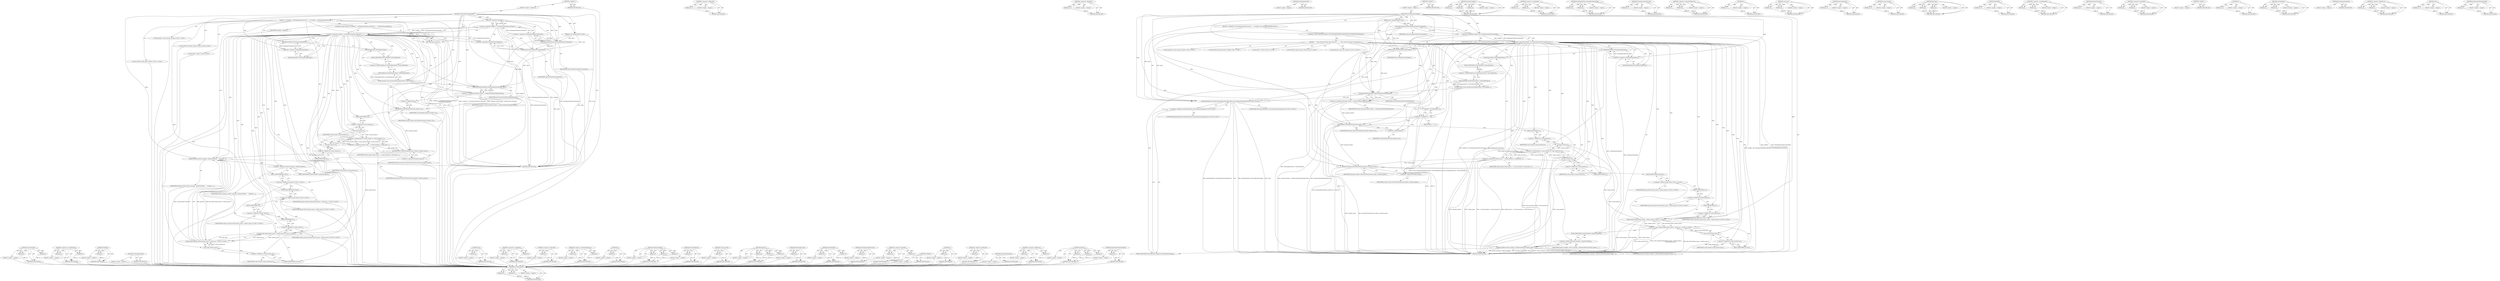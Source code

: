 digraph "GetAttachedWindowHandle" {
vulnerable_185 [label=<(METHOD,ScreenToClient)>];
vulnerable_186 [label=<(PARAM,p1)>];
vulnerable_187 [label=<(PARAM,p2)>];
vulnerable_188 [label=<(BLOCK,&lt;empty&gt;,&lt;empty&gt;)>];
vulnerable_189 [label=<(METHOD_RETURN,ANY)>];
vulnerable_167 [label=<(METHOD,&lt;operator&gt;.arrayInitializer)>];
vulnerable_168 [label=<(PARAM,p1)>];
vulnerable_169 [label=<(PARAM,p2)>];
vulnerable_170 [label=<(BLOCK,&lt;empty&gt;,&lt;empty&gt;)>];
vulnerable_171 [label=<(METHOD_RETURN,ANY)>];
vulnerable_126 [label=<(METHOD,DCHECK)>];
vulnerable_127 [label=<(PARAM,p1)>];
vulnerable_128 [label=<(BLOCK,&lt;empty&gt;,&lt;empty&gt;)>];
vulnerable_129 [label=<(METHOD_RETURN,ANY)>];
vulnerable_146 [label=<(METHOD,GetTextInputClient)>];
vulnerable_147 [label=<(BLOCK,&lt;empty&gt;,&lt;empty&gt;)>];
vulnerable_148 [label=<(METHOD_RETURN,ANY)>];
vulnerable_6 [label=<(METHOD,&lt;global&gt;)<SUB>1</SUB>>];
vulnerable_7 [label=<(BLOCK,&lt;empty&gt;,&lt;empty&gt;)<SUB>1</SUB>>];
vulnerable_8 [label=<(METHOD,OnCaretBoundsChanged)<SUB>1</SUB>>];
vulnerable_9 [label=<(PARAM,const TextInputClient* client)<SUB>1</SUB>>];
vulnerable_10 [label=<(BLOCK,{
  if (!enabled_ || !IsTextInputClientFocused(...,{
  if (!enabled_ || !IsTextInputClientFocused(...)<SUB>1</SUB>>];
vulnerable_11 [label=<(CONTROL_STRUCTURE,IF,if (!enabled_ || !IsTextInputClientFocused(client) ||
      !IsWindowFocused(client)))<SUB>2</SUB>>];
vulnerable_12 [label=<(&lt;operator&gt;.logicalOr,!enabled_ || !IsTextInputClientFocused(client) ...)<SUB>2</SUB>>];
vulnerable_13 [label=<(&lt;operator&gt;.logicalOr,!enabled_ || !IsTextInputClientFocused(client))<SUB>2</SUB>>];
vulnerable_14 [label=<(&lt;operator&gt;.logicalNot,!enabled_)<SUB>2</SUB>>];
vulnerable_15 [label=<(IDENTIFIER,enabled_,!enabled_)<SUB>2</SUB>>];
vulnerable_16 [label=<(&lt;operator&gt;.logicalNot,!IsTextInputClientFocused(client))<SUB>2</SUB>>];
vulnerable_17 [label=<(IsTextInputClientFocused,IsTextInputClientFocused(client))<SUB>2</SUB>>];
vulnerable_18 [label=<(IDENTIFIER,client,IsTextInputClientFocused(client))<SUB>2</SUB>>];
vulnerable_19 [label=<(&lt;operator&gt;.logicalNot,!IsWindowFocused(client))<SUB>3</SUB>>];
vulnerable_20 [label=<(IsWindowFocused,IsWindowFocused(client))<SUB>3</SUB>>];
vulnerable_21 [label=<(IDENTIFIER,client,IsWindowFocused(client))<SUB>3</SUB>>];
vulnerable_22 [label=<(BLOCK,{
    return;
   },{
    return;
   })<SUB>3</SUB>>];
vulnerable_23 [label=<(RETURN,return;,return;)<SUB>4</SUB>>];
vulnerable_24 [label=<(DCHECK,DCHECK(!IsTextInputTypeNone()))<SUB>6</SUB>>];
vulnerable_25 [label=<(&lt;operator&gt;.logicalNot,!IsTextInputTypeNone())<SUB>6</SUB>>];
vulnerable_26 [label=<(IsTextInputTypeNone,IsTextInputTypeNone())<SUB>6</SUB>>];
vulnerable_27 [label="<(LOCAL,gfx.Rect screen_bounds: gfx.Rect)<SUB>7</SUB>>"];
vulnerable_28 [label=<(screen_bounds,screen_bounds(GetTextInputClient()-&gt;GetCaretBou...)<SUB>7</SUB>>];
vulnerable_29 [label=<(GetCaretBounds,GetTextInputClient()-&gt;GetCaretBounds())<SUB>7</SUB>>];
vulnerable_30 [label=<(&lt;operator&gt;.indirectFieldAccess,GetTextInputClient()-&gt;GetCaretBounds)<SUB>7</SUB>>];
vulnerable_31 [label=<(GetTextInputClient,GetTextInputClient())<SUB>7</SUB>>];
vulnerable_32 [label=<(FIELD_IDENTIFIER,GetCaretBounds,GetCaretBounds)<SUB>7</SUB>>];
vulnerable_33 [label="<(LOCAL,HWND attached_window: HWND)<SUB>8</SUB>>"];
vulnerable_34 [label=<(&lt;operator&gt;.assignment,attached_window = GetAttachedWindowHandle(client))<SUB>8</SUB>>];
vulnerable_35 [label=<(IDENTIFIER,attached_window,attached_window = GetAttachedWindowHandle(client))<SUB>8</SUB>>];
vulnerable_36 [label=<(GetAttachedWindowHandle,GetAttachedWindowHandle(client))<SUB>8</SUB>>];
vulnerable_37 [label=<(IDENTIFIER,client,GetAttachedWindowHandle(client))<SUB>8</SUB>>];
vulnerable_38 [label="<(LOCAL,RECT r: RECT)<SUB>9</SUB>>"];
vulnerable_39 [label=<(GetClientRect,GetClientRect(attached_window, &amp;r))<SUB>10</SUB>>];
vulnerable_40 [label=<(IDENTIFIER,attached_window,GetClientRect(attached_window, &amp;r))<SUB>10</SUB>>];
vulnerable_41 [label=<(&lt;operator&gt;.addressOf,&amp;r)<SUB>10</SUB>>];
vulnerable_42 [label=<(IDENTIFIER,r,GetClientRect(attached_window, &amp;r))<SUB>10</SUB>>];
vulnerable_43 [label="<(LOCAL,POINT window_point: POINT)<SUB>11</SUB>>"];
vulnerable_44 [label=<(&lt;operator&gt;.assignment,window_point = { screen_bounds.x(), screen_boun...)<SUB>11</SUB>>];
vulnerable_45 [label=<(IDENTIFIER,window_point,window_point = { screen_bounds.x(), screen_boun...)<SUB>11</SUB>>];
vulnerable_46 [label=<(&lt;operator&gt;.arrayInitializer,{ screen_bounds.x(), screen_bounds.y() })<SUB>11</SUB>>];
vulnerable_47 [label=<(x,screen_bounds.x())<SUB>11</SUB>>];
vulnerable_48 [label=<(&lt;operator&gt;.fieldAccess,screen_bounds.x)<SUB>11</SUB>>];
vulnerable_49 [label=<(IDENTIFIER,screen_bounds,screen_bounds.x())<SUB>11</SUB>>];
vulnerable_50 [label=<(FIELD_IDENTIFIER,x,x)<SUB>11</SUB>>];
vulnerable_51 [label=<(y,screen_bounds.y())<SUB>11</SUB>>];
vulnerable_52 [label=<(&lt;operator&gt;.fieldAccess,screen_bounds.y)<SUB>11</SUB>>];
vulnerable_53 [label=<(IDENTIFIER,screen_bounds,screen_bounds.y())<SUB>11</SUB>>];
vulnerable_54 [label=<(FIELD_IDENTIFIER,y,y)<SUB>11</SUB>>];
vulnerable_55 [label=<(ScreenToClient,ScreenToClient(attached_window, &amp;window_point))<SUB>12</SUB>>];
vulnerable_56 [label=<(IDENTIFIER,attached_window,ScreenToClient(attached_window, &amp;window_point))<SUB>12</SUB>>];
vulnerable_57 [label=<(&lt;operator&gt;.addressOf,&amp;window_point)<SUB>12</SUB>>];
vulnerable_58 [label=<(IDENTIFIER,window_point,ScreenToClient(attached_window, &amp;window_point))<SUB>12</SUB>>];
vulnerable_59 [label=<(UpdateCaretRect,imm32_manager_.UpdateCaretRect(
      attached_...)<SUB>13</SUB>>];
vulnerable_60 [label=<(&lt;operator&gt;.fieldAccess,imm32_manager_.UpdateCaretRect)<SUB>13</SUB>>];
vulnerable_61 [label=<(IDENTIFIER,imm32_manager_,imm32_manager_.UpdateCaretRect(
      attached_...)<SUB>13</SUB>>];
vulnerable_62 [label=<(FIELD_IDENTIFIER,UpdateCaretRect,UpdateCaretRect)<SUB>13</SUB>>];
vulnerable_63 [label=<(IDENTIFIER,attached_window,imm32_manager_.UpdateCaretRect(
      attached_...)<SUB>14</SUB>>];
vulnerable_64 [label="<(gfx.Rect,gfx::Rect(gfx::Point(window_point.x, window_poi...)<SUB>15</SUB>>"];
vulnerable_65 [label="<(&lt;operator&gt;.fieldAccess,gfx::Rect)<SUB>15</SUB>>"];
vulnerable_66 [label="<(IDENTIFIER,gfx,gfx::Rect(gfx::Point(window_point.x, window_poi...)<SUB>15</SUB>>"];
vulnerable_67 [label=<(FIELD_IDENTIFIER,Rect,Rect)<SUB>15</SUB>>];
vulnerable_68 [label="<(gfx.Point,gfx::Point(window_point.x, window_point.y))<SUB>15</SUB>>"];
vulnerable_69 [label="<(&lt;operator&gt;.fieldAccess,gfx::Point)<SUB>15</SUB>>"];
vulnerable_70 [label="<(IDENTIFIER,gfx,gfx::Point(window_point.x, window_point.y))<SUB>15</SUB>>"];
vulnerable_71 [label=<(FIELD_IDENTIFIER,Point,Point)<SUB>15</SUB>>];
vulnerable_72 [label=<(&lt;operator&gt;.fieldAccess,window_point.x)<SUB>15</SUB>>];
vulnerable_73 [label="<(IDENTIFIER,window_point,gfx::Point(window_point.x, window_point.y))<SUB>15</SUB>>"];
vulnerable_74 [label=<(FIELD_IDENTIFIER,x,x)<SUB>15</SUB>>];
vulnerable_75 [label=<(&lt;operator&gt;.fieldAccess,window_point.y)<SUB>15</SUB>>];
vulnerable_76 [label="<(IDENTIFIER,window_point,gfx::Point(window_point.x, window_point.y))<SUB>15</SUB>>"];
vulnerable_77 [label=<(FIELD_IDENTIFIER,y,y)<SUB>15</SUB>>];
vulnerable_78 [label=<(size,screen_bounds.size())<SUB>16</SUB>>];
vulnerable_79 [label=<(&lt;operator&gt;.fieldAccess,screen_bounds.size)<SUB>16</SUB>>];
vulnerable_80 [label=<(IDENTIFIER,screen_bounds,screen_bounds.size())<SUB>16</SUB>>];
vulnerable_81 [label=<(FIELD_IDENTIFIER,size,size)<SUB>16</SUB>>];
vulnerable_82 [label=<(METHOD_RETURN,void)<SUB>1</SUB>>];
vulnerable_84 [label=<(METHOD_RETURN,ANY)<SUB>1</SUB>>];
vulnerable_208 [label=<(METHOD,size)>];
vulnerable_209 [label=<(PARAM,p1)>];
vulnerable_210 [label=<(BLOCK,&lt;empty&gt;,&lt;empty&gt;)>];
vulnerable_211 [label=<(METHOD_RETURN,ANY)>];
vulnerable_149 [label=<(METHOD,&lt;operator&gt;.assignment)>];
vulnerable_150 [label=<(PARAM,p1)>];
vulnerable_151 [label=<(PARAM,p2)>];
vulnerable_152 [label=<(BLOCK,&lt;empty&gt;,&lt;empty&gt;)>];
vulnerable_153 [label=<(METHOD_RETURN,ANY)>];
vulnerable_114 [label=<(METHOD,&lt;operator&gt;.logicalNot)>];
vulnerable_115 [label=<(PARAM,p1)>];
vulnerable_116 [label=<(BLOCK,&lt;empty&gt;,&lt;empty&gt;)>];
vulnerable_117 [label=<(METHOD_RETURN,ANY)>];
vulnerable_141 [label=<(METHOD,&lt;operator&gt;.indirectFieldAccess)>];
vulnerable_142 [label=<(PARAM,p1)>];
vulnerable_143 [label=<(PARAM,p2)>];
vulnerable_144 [label=<(BLOCK,&lt;empty&gt;,&lt;empty&gt;)>];
vulnerable_145 [label=<(METHOD_RETURN,ANY)>];
vulnerable_181 [label=<(METHOD,y)>];
vulnerable_182 [label=<(PARAM,p1)>];
vulnerable_183 [label=<(BLOCK,&lt;empty&gt;,&lt;empty&gt;)>];
vulnerable_184 [label=<(METHOD_RETURN,ANY)>];
vulnerable_190 [label=<(METHOD,UpdateCaretRect)>];
vulnerable_191 [label=<(PARAM,p1)>];
vulnerable_192 [label=<(PARAM,p2)>];
vulnerable_193 [label=<(PARAM,p3)>];
vulnerable_194 [label=<(BLOCK,&lt;empty&gt;,&lt;empty&gt;)>];
vulnerable_195 [label=<(METHOD_RETURN,ANY)>];
vulnerable_137 [label=<(METHOD,GetCaretBounds)>];
vulnerable_138 [label=<(PARAM,p1)>];
vulnerable_139 [label=<(BLOCK,&lt;empty&gt;,&lt;empty&gt;)>];
vulnerable_140 [label=<(METHOD_RETURN,ANY)>];
vulnerable_133 [label=<(METHOD,screen_bounds)>];
vulnerable_134 [label=<(PARAM,p1)>];
vulnerable_135 [label=<(BLOCK,&lt;empty&gt;,&lt;empty&gt;)>];
vulnerable_136 [label=<(METHOD_RETURN,ANY)>];
vulnerable_196 [label=<(METHOD,gfx.Rect)>];
vulnerable_197 [label=<(PARAM,p1)>];
vulnerable_198 [label=<(PARAM,p2)>];
vulnerable_199 [label=<(PARAM,p3)>];
vulnerable_200 [label=<(BLOCK,&lt;empty&gt;,&lt;empty&gt;)>];
vulnerable_201 [label=<(METHOD_RETURN,ANY)>];
vulnerable_122 [label=<(METHOD,IsWindowFocused)>];
vulnerable_123 [label=<(PARAM,p1)>];
vulnerable_124 [label=<(BLOCK,&lt;empty&gt;,&lt;empty&gt;)>];
vulnerable_125 [label=<(METHOD_RETURN,ANY)>];
vulnerable_158 [label=<(METHOD,GetClientRect)>];
vulnerable_159 [label=<(PARAM,p1)>];
vulnerable_160 [label=<(PARAM,p2)>];
vulnerable_161 [label=<(BLOCK,&lt;empty&gt;,&lt;empty&gt;)>];
vulnerable_162 [label=<(METHOD_RETURN,ANY)>];
vulnerable_118 [label=<(METHOD,IsTextInputClientFocused)>];
vulnerable_119 [label=<(PARAM,p1)>];
vulnerable_120 [label=<(BLOCK,&lt;empty&gt;,&lt;empty&gt;)>];
vulnerable_121 [label=<(METHOD_RETURN,ANY)>];
vulnerable_109 [label=<(METHOD,&lt;operator&gt;.logicalOr)>];
vulnerable_110 [label=<(PARAM,p1)>];
vulnerable_111 [label=<(PARAM,p2)>];
vulnerable_112 [label=<(BLOCK,&lt;empty&gt;,&lt;empty&gt;)>];
vulnerable_113 [label=<(METHOD_RETURN,ANY)>];
vulnerable_103 [label=<(METHOD,&lt;global&gt;)<SUB>1</SUB>>];
vulnerable_104 [label=<(BLOCK,&lt;empty&gt;,&lt;empty&gt;)>];
vulnerable_105 [label=<(METHOD_RETURN,ANY)>];
vulnerable_172 [label=<(METHOD,x)>];
vulnerable_173 [label=<(PARAM,p1)>];
vulnerable_174 [label=<(BLOCK,&lt;empty&gt;,&lt;empty&gt;)>];
vulnerable_175 [label=<(METHOD_RETURN,ANY)>];
vulnerable_163 [label=<(METHOD,&lt;operator&gt;.addressOf)>];
vulnerable_164 [label=<(PARAM,p1)>];
vulnerable_165 [label=<(BLOCK,&lt;empty&gt;,&lt;empty&gt;)>];
vulnerable_166 [label=<(METHOD_RETURN,ANY)>];
vulnerable_130 [label=<(METHOD,IsTextInputTypeNone)>];
vulnerable_131 [label=<(BLOCK,&lt;empty&gt;,&lt;empty&gt;)>];
vulnerable_132 [label=<(METHOD_RETURN,ANY)>];
vulnerable_176 [label=<(METHOD,&lt;operator&gt;.fieldAccess)>];
vulnerable_177 [label=<(PARAM,p1)>];
vulnerable_178 [label=<(PARAM,p2)>];
vulnerable_179 [label=<(BLOCK,&lt;empty&gt;,&lt;empty&gt;)>];
vulnerable_180 [label=<(METHOD_RETURN,ANY)>];
vulnerable_202 [label=<(METHOD,gfx.Point)>];
vulnerable_203 [label=<(PARAM,p1)>];
vulnerable_204 [label=<(PARAM,p2)>];
vulnerable_205 [label=<(PARAM,p3)>];
vulnerable_206 [label=<(BLOCK,&lt;empty&gt;,&lt;empty&gt;)>];
vulnerable_207 [label=<(METHOD_RETURN,ANY)>];
vulnerable_154 [label=<(METHOD,GetAttachedWindowHandle)>];
vulnerable_155 [label=<(PARAM,p1)>];
vulnerable_156 [label=<(BLOCK,&lt;empty&gt;,&lt;empty&gt;)>];
vulnerable_157 [label=<(METHOD_RETURN,ANY)>];
fixed_186 [label=<(METHOD,ScreenToClient)>];
fixed_187 [label=<(PARAM,p1)>];
fixed_188 [label=<(PARAM,p2)>];
fixed_189 [label=<(BLOCK,&lt;empty&gt;,&lt;empty&gt;)>];
fixed_190 [label=<(METHOD_RETURN,ANY)>];
fixed_169 [label=<(METHOD,&lt;operator&gt;.addressOf)>];
fixed_170 [label=<(PARAM,p1)>];
fixed_171 [label=<(BLOCK,&lt;empty&gt;,&lt;empty&gt;)>];
fixed_172 [label=<(METHOD_RETURN,ANY)>];
fixed_127 [label=<(METHOD,&lt;operator&gt;.logicalNot)>];
fixed_128 [label=<(PARAM,p1)>];
fixed_129 [label=<(BLOCK,&lt;empty&gt;,&lt;empty&gt;)>];
fixed_130 [label=<(METHOD_RETURN,ANY)>];
fixed_147 [label=<(METHOD,GetTextInputClient)>];
fixed_148 [label=<(BLOCK,&lt;empty&gt;,&lt;empty&gt;)>];
fixed_149 [label=<(METHOD_RETURN,ANY)>];
fixed_6 [label=<(METHOD,&lt;global&gt;)<SUB>1</SUB>>];
fixed_7 [label=<(BLOCK,&lt;empty&gt;,&lt;empty&gt;)<SUB>1</SUB>>];
fixed_8 [label=<(METHOD,OnCaretBoundsChanged)<SUB>1</SUB>>];
fixed_9 [label=<(PARAM,const TextInputClient* client)<SUB>1</SUB>>];
fixed_10 [label=<(BLOCK,{
  if (enabled_ &amp;&amp; IsTextInputClientFocused(cl...,{
  if (enabled_ &amp;&amp; IsTextInputClientFocused(cl...)<SUB>1</SUB>>];
fixed_11 [label=<(CONTROL_STRUCTURE,IF,if (enabled_ &amp;&amp; IsTextInputClientFocused(client) &amp;&amp; IsWindowFocused(client)))<SUB>2</SUB>>];
fixed_12 [label=<(&lt;operator&gt;.logicalAnd,enabled_ &amp;&amp; IsTextInputClientFocused(client) &amp;&amp;...)<SUB>2</SUB>>];
fixed_13 [label=<(&lt;operator&gt;.logicalAnd,enabled_ &amp;&amp; IsTextInputClientFocused(client))<SUB>2</SUB>>];
fixed_14 [label=<(IDENTIFIER,enabled_,enabled_ &amp;&amp; IsTextInputClientFocused(client))<SUB>2</SUB>>];
fixed_15 [label=<(IsTextInputClientFocused,IsTextInputClientFocused(client))<SUB>2</SUB>>];
fixed_16 [label=<(IDENTIFIER,client,IsTextInputClientFocused(client))<SUB>2</SUB>>];
fixed_17 [label=<(IsWindowFocused,IsWindowFocused(client))<SUB>2</SUB>>];
fixed_18 [label=<(IDENTIFIER,client,IsWindowFocused(client))<SUB>2</SUB>>];
fixed_19 [label=<(BLOCK,{
    // The current text input type should not...,{
    // The current text input type should not...)<SUB>2</SUB>>];
fixed_20 [label=<(DCHECK,DCHECK(!IsTextInputTypeNone()))<SUB>4</SUB>>];
fixed_21 [label=<(&lt;operator&gt;.logicalNot,!IsTextInputTypeNone())<SUB>4</SUB>>];
fixed_22 [label=<(IsTextInputTypeNone,IsTextInputTypeNone())<SUB>4</SUB>>];
fixed_23 [label="<(LOCAL,gfx.Rect screen_bounds: gfx.Rect)<SUB>5</SUB>>"];
fixed_24 [label=<(screen_bounds,screen_bounds(GetTextInputClient()-&gt;GetCaretBou...)<SUB>5</SUB>>];
fixed_25 [label=<(GetCaretBounds,GetTextInputClient()-&gt;GetCaretBounds())<SUB>5</SUB>>];
fixed_26 [label=<(&lt;operator&gt;.indirectFieldAccess,GetTextInputClient()-&gt;GetCaretBounds)<SUB>5</SUB>>];
fixed_27 [label=<(GetTextInputClient,GetTextInputClient())<SUB>5</SUB>>];
fixed_28 [label=<(FIELD_IDENTIFIER,GetCaretBounds,GetCaretBounds)<SUB>5</SUB>>];
fixed_29 [label="<(LOCAL,HWND attached_window: HWND)<SUB>7</SUB>>"];
fixed_30 [label=<(&lt;operator&gt;.assignment,attached_window = GetAttachedWindowHandle(client))<SUB>7</SUB>>];
fixed_31 [label=<(IDENTIFIER,attached_window,attached_window = GetAttachedWindowHandle(client))<SUB>7</SUB>>];
fixed_32 [label=<(GetAttachedWindowHandle,GetAttachedWindowHandle(client))<SUB>7</SUB>>];
fixed_33 [label=<(IDENTIFIER,client,GetAttachedWindowHandle(client))<SUB>7</SUB>>];
fixed_34 [label="<(LOCAL,RECT r: RECT)<SUB>10</SUB>>"];
fixed_35 [label=<(&lt;operator&gt;.assignment,r = {})<SUB>10</SUB>>];
fixed_36 [label=<(IDENTIFIER,r,r = {})<SUB>10</SUB>>];
fixed_37 [label=<(&lt;operator&gt;.arrayInitializer,{})<SUB>10</SUB>>];
fixed_38 [label=<(GetClientRect,GetClientRect(attached_window, &amp;r))<SUB>11</SUB>>];
fixed_39 [label=<(IDENTIFIER,attached_window,GetClientRect(attached_window, &amp;r))<SUB>11</SUB>>];
fixed_40 [label=<(&lt;operator&gt;.addressOf,&amp;r)<SUB>11</SUB>>];
fixed_41 [label=<(IDENTIFIER,r,GetClientRect(attached_window, &amp;r))<SUB>11</SUB>>];
fixed_42 [label="<(LOCAL,POINT window_point: POINT)<SUB>12</SUB>>"];
fixed_43 [label=<(&lt;operator&gt;.assignment,window_point = { screen_bounds.x(), screen_boun...)<SUB>12</SUB>>];
fixed_44 [label=<(IDENTIFIER,window_point,window_point = { screen_bounds.x(), screen_boun...)<SUB>12</SUB>>];
fixed_45 [label=<(&lt;operator&gt;.arrayInitializer,{ screen_bounds.x(), screen_bounds.y() })<SUB>12</SUB>>];
fixed_46 [label=<(x,screen_bounds.x())<SUB>12</SUB>>];
fixed_47 [label=<(&lt;operator&gt;.fieldAccess,screen_bounds.x)<SUB>12</SUB>>];
fixed_48 [label=<(IDENTIFIER,screen_bounds,screen_bounds.x())<SUB>12</SUB>>];
fixed_49 [label=<(FIELD_IDENTIFIER,x,x)<SUB>12</SUB>>];
fixed_50 [label=<(y,screen_bounds.y())<SUB>12</SUB>>];
fixed_51 [label=<(&lt;operator&gt;.fieldAccess,screen_bounds.y)<SUB>12</SUB>>];
fixed_52 [label=<(IDENTIFIER,screen_bounds,screen_bounds.y())<SUB>12</SUB>>];
fixed_53 [label=<(FIELD_IDENTIFIER,y,y)<SUB>12</SUB>>];
fixed_54 [label=<(ScreenToClient,ScreenToClient(attached_window, &amp;window_point))<SUB>13</SUB>>];
fixed_55 [label=<(IDENTIFIER,attached_window,ScreenToClient(attached_window, &amp;window_point))<SUB>13</SUB>>];
fixed_56 [label=<(&lt;operator&gt;.addressOf,&amp;window_point)<SUB>13</SUB>>];
fixed_57 [label=<(IDENTIFIER,window_point,ScreenToClient(attached_window, &amp;window_point))<SUB>13</SUB>>];
fixed_58 [label="<(LOCAL,gfx.Rect caret_rect: gfx.Rect)<SUB>14</SUB>>"];
fixed_59 [label="<(caret_rect,caret_rect(gfx::Point(window_point.x, window_po...)<SUB>14</SUB>>"];
fixed_60 [label="<(gfx.Point,gfx::Point(window_point.x, window_point.y))<SUB>14</SUB>>"];
fixed_61 [label="<(&lt;operator&gt;.fieldAccess,gfx::Point)<SUB>14</SUB>>"];
fixed_62 [label="<(IDENTIFIER,gfx,gfx::Point(window_point.x, window_point.y))<SUB>14</SUB>>"];
fixed_63 [label=<(FIELD_IDENTIFIER,Point,Point)<SUB>14</SUB>>];
fixed_64 [label=<(&lt;operator&gt;.fieldAccess,window_point.x)<SUB>14</SUB>>];
fixed_65 [label="<(IDENTIFIER,window_point,gfx::Point(window_point.x, window_point.y))<SUB>14</SUB>>"];
fixed_66 [label=<(FIELD_IDENTIFIER,x,x)<SUB>14</SUB>>];
fixed_67 [label=<(&lt;operator&gt;.fieldAccess,window_point.y)<SUB>14</SUB>>];
fixed_68 [label="<(IDENTIFIER,window_point,gfx::Point(window_point.x, window_point.y))<SUB>14</SUB>>"];
fixed_69 [label=<(FIELD_IDENTIFIER,y,y)<SUB>14</SUB>>];
fixed_70 [label=<(size,screen_bounds.size())<SUB>15</SUB>>];
fixed_71 [label=<(&lt;operator&gt;.fieldAccess,screen_bounds.size)<SUB>15</SUB>>];
fixed_72 [label=<(IDENTIFIER,screen_bounds,screen_bounds.size())<SUB>15</SUB>>];
fixed_73 [label=<(FIELD_IDENTIFIER,size,size)<SUB>15</SUB>>];
fixed_74 [label=<(UpdateCaretRect,imm32_manager_.UpdateCaretRect(attached_window,...)<SUB>16</SUB>>];
fixed_75 [label=<(&lt;operator&gt;.fieldAccess,imm32_manager_.UpdateCaretRect)<SUB>16</SUB>>];
fixed_76 [label=<(IDENTIFIER,imm32_manager_,imm32_manager_.UpdateCaretRect(attached_window,...)<SUB>16</SUB>>];
fixed_77 [label=<(FIELD_IDENTIFIER,UpdateCaretRect,UpdateCaretRect)<SUB>16</SUB>>];
fixed_78 [label=<(IDENTIFIER,attached_window,imm32_manager_.UpdateCaretRect(attached_window,...)<SUB>16</SUB>>];
fixed_79 [label=<(IDENTIFIER,caret_rect,imm32_manager_.UpdateCaretRect(attached_window,...)<SUB>16</SUB>>];
fixed_80 [label="<(InputMethodWin.OnCaretBoundsChanged,InputMethodWin::OnCaretBoundsChanged(client))<SUB>18</SUB>>"];
fixed_81 [label="<(&lt;operator&gt;.fieldAccess,InputMethodWin::OnCaretBoundsChanged)<SUB>18</SUB>>"];
fixed_82 [label="<(IDENTIFIER,InputMethodWin,InputMethodWin::OnCaretBoundsChanged(client))<SUB>18</SUB>>"];
fixed_83 [label=<(FIELD_IDENTIFIER,OnCaretBoundsChanged,OnCaretBoundsChanged)<SUB>18</SUB>>];
fixed_84 [label="<(IDENTIFIER,client,InputMethodWin::OnCaretBoundsChanged(client))<SUB>18</SUB>>"];
fixed_85 [label=<(METHOD_RETURN,void)<SUB>1</SUB>>];
fixed_87 [label=<(METHOD_RETURN,ANY)<SUB>1</SUB>>];
fixed_206 [label=<(METHOD,UpdateCaretRect)>];
fixed_207 [label=<(PARAM,p1)>];
fixed_208 [label=<(PARAM,p2)>];
fixed_209 [label=<(PARAM,p3)>];
fixed_210 [label=<(BLOCK,&lt;empty&gt;,&lt;empty&gt;)>];
fixed_211 [label=<(METHOD_RETURN,ANY)>];
fixed_150 [label=<(METHOD,&lt;operator&gt;.assignment)>];
fixed_151 [label=<(PARAM,p1)>];
fixed_152 [label=<(PARAM,p2)>];
fixed_153 [label=<(BLOCK,&lt;empty&gt;,&lt;empty&gt;)>];
fixed_154 [label=<(METHOD_RETURN,ANY)>];
fixed_212 [label=<(METHOD,InputMethodWin.OnCaretBoundsChanged)>];
fixed_213 [label=<(PARAM,p1)>];
fixed_214 [label=<(PARAM,p2)>];
fixed_215 [label=<(BLOCK,&lt;empty&gt;,&lt;empty&gt;)>];
fixed_216 [label=<(METHOD_RETURN,ANY)>];
fixed_115 [label=<(METHOD,IsTextInputClientFocused)>];
fixed_116 [label=<(PARAM,p1)>];
fixed_117 [label=<(BLOCK,&lt;empty&gt;,&lt;empty&gt;)>];
fixed_118 [label=<(METHOD_RETURN,ANY)>];
fixed_142 [label=<(METHOD,&lt;operator&gt;.indirectFieldAccess)>];
fixed_143 [label=<(PARAM,p1)>];
fixed_144 [label=<(PARAM,p2)>];
fixed_145 [label=<(BLOCK,&lt;empty&gt;,&lt;empty&gt;)>];
fixed_146 [label=<(METHOD_RETURN,ANY)>];
fixed_182 [label=<(METHOD,y)>];
fixed_183 [label=<(PARAM,p1)>];
fixed_184 [label=<(BLOCK,&lt;empty&gt;,&lt;empty&gt;)>];
fixed_185 [label=<(METHOD_RETURN,ANY)>];
fixed_191 [label=<(METHOD,caret_rect)>];
fixed_192 [label=<(PARAM,p1)>];
fixed_193 [label=<(PARAM,p2)>];
fixed_194 [label=<(BLOCK,&lt;empty&gt;,&lt;empty&gt;)>];
fixed_195 [label=<(METHOD_RETURN,ANY)>];
fixed_138 [label=<(METHOD,GetCaretBounds)>];
fixed_139 [label=<(PARAM,p1)>];
fixed_140 [label=<(BLOCK,&lt;empty&gt;,&lt;empty&gt;)>];
fixed_141 [label=<(METHOD_RETURN,ANY)>];
fixed_134 [label=<(METHOD,screen_bounds)>];
fixed_135 [label=<(PARAM,p1)>];
fixed_136 [label=<(BLOCK,&lt;empty&gt;,&lt;empty&gt;)>];
fixed_137 [label=<(METHOD_RETURN,ANY)>];
fixed_196 [label=<(METHOD,gfx.Point)>];
fixed_197 [label=<(PARAM,p1)>];
fixed_198 [label=<(PARAM,p2)>];
fixed_199 [label=<(PARAM,p3)>];
fixed_200 [label=<(BLOCK,&lt;empty&gt;,&lt;empty&gt;)>];
fixed_201 [label=<(METHOD_RETURN,ANY)>];
fixed_123 [label=<(METHOD,DCHECK)>];
fixed_124 [label=<(PARAM,p1)>];
fixed_125 [label=<(BLOCK,&lt;empty&gt;,&lt;empty&gt;)>];
fixed_126 [label=<(METHOD_RETURN,ANY)>];
fixed_159 [label=<(METHOD,&lt;operator&gt;.arrayInitializer)>];
fixed_160 [label=<(PARAM,p1)>];
fixed_161 [label=<(PARAM,p2)>];
fixed_162 [label=<(BLOCK,&lt;empty&gt;,&lt;empty&gt;)>];
fixed_163 [label=<(METHOD_RETURN,ANY)>];
fixed_119 [label=<(METHOD,IsWindowFocused)>];
fixed_120 [label=<(PARAM,p1)>];
fixed_121 [label=<(BLOCK,&lt;empty&gt;,&lt;empty&gt;)>];
fixed_122 [label=<(METHOD_RETURN,ANY)>];
fixed_110 [label=<(METHOD,&lt;operator&gt;.logicalAnd)>];
fixed_111 [label=<(PARAM,p1)>];
fixed_112 [label=<(PARAM,p2)>];
fixed_113 [label=<(BLOCK,&lt;empty&gt;,&lt;empty&gt;)>];
fixed_114 [label=<(METHOD_RETURN,ANY)>];
fixed_104 [label=<(METHOD,&lt;global&gt;)<SUB>1</SUB>>];
fixed_105 [label=<(BLOCK,&lt;empty&gt;,&lt;empty&gt;)>];
fixed_106 [label=<(METHOD_RETURN,ANY)>];
fixed_173 [label=<(METHOD,x)>];
fixed_174 [label=<(PARAM,p1)>];
fixed_175 [label=<(BLOCK,&lt;empty&gt;,&lt;empty&gt;)>];
fixed_176 [label=<(METHOD_RETURN,ANY)>];
fixed_164 [label=<(METHOD,GetClientRect)>];
fixed_165 [label=<(PARAM,p1)>];
fixed_166 [label=<(PARAM,p2)>];
fixed_167 [label=<(BLOCK,&lt;empty&gt;,&lt;empty&gt;)>];
fixed_168 [label=<(METHOD_RETURN,ANY)>];
fixed_131 [label=<(METHOD,IsTextInputTypeNone)>];
fixed_132 [label=<(BLOCK,&lt;empty&gt;,&lt;empty&gt;)>];
fixed_133 [label=<(METHOD_RETURN,ANY)>];
fixed_177 [label=<(METHOD,&lt;operator&gt;.fieldAccess)>];
fixed_178 [label=<(PARAM,p1)>];
fixed_179 [label=<(PARAM,p2)>];
fixed_180 [label=<(BLOCK,&lt;empty&gt;,&lt;empty&gt;)>];
fixed_181 [label=<(METHOD_RETURN,ANY)>];
fixed_202 [label=<(METHOD,size)>];
fixed_203 [label=<(PARAM,p1)>];
fixed_204 [label=<(BLOCK,&lt;empty&gt;,&lt;empty&gt;)>];
fixed_205 [label=<(METHOD_RETURN,ANY)>];
fixed_155 [label=<(METHOD,GetAttachedWindowHandle)>];
fixed_156 [label=<(PARAM,p1)>];
fixed_157 [label=<(BLOCK,&lt;empty&gt;,&lt;empty&gt;)>];
fixed_158 [label=<(METHOD_RETURN,ANY)>];
vulnerable_185 -> vulnerable_186  [key=0, label="AST: "];
vulnerable_185 -> vulnerable_186  [key=1, label="DDG: "];
vulnerable_185 -> vulnerable_188  [key=0, label="AST: "];
vulnerable_185 -> vulnerable_187  [key=0, label="AST: "];
vulnerable_185 -> vulnerable_187  [key=1, label="DDG: "];
vulnerable_185 -> vulnerable_189  [key=0, label="AST: "];
vulnerable_185 -> vulnerable_189  [key=1, label="CFG: "];
vulnerable_186 -> vulnerable_189  [key=0, label="DDG: p1"];
vulnerable_187 -> vulnerable_189  [key=0, label="DDG: p2"];
vulnerable_188 -> fixed_186  [key=0];
vulnerable_189 -> fixed_186  [key=0];
vulnerable_167 -> vulnerable_168  [key=0, label="AST: "];
vulnerable_167 -> vulnerable_168  [key=1, label="DDG: "];
vulnerable_167 -> vulnerable_170  [key=0, label="AST: "];
vulnerable_167 -> vulnerable_169  [key=0, label="AST: "];
vulnerable_167 -> vulnerable_169  [key=1, label="DDG: "];
vulnerable_167 -> vulnerable_171  [key=0, label="AST: "];
vulnerable_167 -> vulnerable_171  [key=1, label="CFG: "];
vulnerable_168 -> vulnerable_171  [key=0, label="DDG: p1"];
vulnerable_169 -> vulnerable_171  [key=0, label="DDG: p2"];
vulnerable_170 -> fixed_186  [key=0];
vulnerable_171 -> fixed_186  [key=0];
vulnerable_126 -> vulnerable_127  [key=0, label="AST: "];
vulnerable_126 -> vulnerable_127  [key=1, label="DDG: "];
vulnerable_126 -> vulnerable_128  [key=0, label="AST: "];
vulnerable_126 -> vulnerable_129  [key=0, label="AST: "];
vulnerable_126 -> vulnerable_129  [key=1, label="CFG: "];
vulnerable_127 -> vulnerable_129  [key=0, label="DDG: p1"];
vulnerable_128 -> fixed_186  [key=0];
vulnerable_129 -> fixed_186  [key=0];
vulnerable_146 -> vulnerable_147  [key=0, label="AST: "];
vulnerable_146 -> vulnerable_148  [key=0, label="AST: "];
vulnerable_146 -> vulnerable_148  [key=1, label="CFG: "];
vulnerable_147 -> fixed_186  [key=0];
vulnerable_148 -> fixed_186  [key=0];
vulnerable_6 -> vulnerable_7  [key=0, label="AST: "];
vulnerable_6 -> vulnerable_84  [key=0, label="AST: "];
vulnerable_6 -> vulnerable_84  [key=1, label="CFG: "];
vulnerable_7 -> vulnerable_8  [key=0, label="AST: "];
vulnerable_8 -> vulnerable_9  [key=0, label="AST: "];
vulnerable_8 -> vulnerable_9  [key=1, label="DDG: "];
vulnerable_8 -> vulnerable_10  [key=0, label="AST: "];
vulnerable_8 -> vulnerable_82  [key=0, label="AST: "];
vulnerable_8 -> vulnerable_14  [key=0, label="CFG: "];
vulnerable_8 -> vulnerable_14  [key=1, label="DDG: "];
vulnerable_8 -> vulnerable_39  [key=0, label="DDG: "];
vulnerable_8 -> vulnerable_55  [key=0, label="DDG: "];
vulnerable_8 -> vulnerable_59  [key=0, label="DDG: "];
vulnerable_8 -> vulnerable_23  [key=0, label="DDG: "];
vulnerable_8 -> vulnerable_25  [key=0, label="DDG: "];
vulnerable_8 -> vulnerable_36  [key=0, label="DDG: "];
vulnerable_8 -> vulnerable_68  [key=0, label="DDG: "];
vulnerable_8 -> vulnerable_20  [key=0, label="DDG: "];
vulnerable_8 -> vulnerable_17  [key=0, label="DDG: "];
vulnerable_9 -> vulnerable_82  [key=0, label="DDG: client"];
vulnerable_9 -> vulnerable_36  [key=0, label="DDG: client"];
vulnerable_9 -> vulnerable_20  [key=0, label="DDG: client"];
vulnerable_9 -> vulnerable_17  [key=0, label="DDG: client"];
vulnerable_10 -> vulnerable_11  [key=0, label="AST: "];
vulnerable_10 -> vulnerable_24  [key=0, label="AST: "];
vulnerable_10 -> vulnerable_27  [key=0, label="AST: "];
vulnerable_10 -> vulnerable_28  [key=0, label="AST: "];
vulnerable_10 -> vulnerable_33  [key=0, label="AST: "];
vulnerable_10 -> vulnerable_34  [key=0, label="AST: "];
vulnerable_10 -> vulnerable_38  [key=0, label="AST: "];
vulnerable_10 -> vulnerable_39  [key=0, label="AST: "];
vulnerable_10 -> vulnerable_43  [key=0, label="AST: "];
vulnerable_10 -> vulnerable_44  [key=0, label="AST: "];
vulnerable_10 -> vulnerable_55  [key=0, label="AST: "];
vulnerable_10 -> vulnerable_59  [key=0, label="AST: "];
vulnerable_11 -> vulnerable_12  [key=0, label="AST: "];
vulnerable_11 -> vulnerable_22  [key=0, label="AST: "];
vulnerable_12 -> vulnerable_13  [key=0, label="AST: "];
vulnerable_12 -> vulnerable_19  [key=0, label="AST: "];
vulnerable_12 -> vulnerable_23  [key=0, label="CFG: "];
vulnerable_12 -> vulnerable_23  [key=1, label="CDG: "];
vulnerable_12 -> vulnerable_26  [key=0, label="CFG: "];
vulnerable_12 -> vulnerable_26  [key=1, label="CDG: "];
vulnerable_12 -> vulnerable_82  [key=0, label="DDG: !enabled_ || !IsTextInputClientFocused(client)"];
vulnerable_12 -> vulnerable_82  [key=1, label="DDG: !IsWindowFocused(client)"];
vulnerable_12 -> vulnerable_82  [key=2, label="DDG: !enabled_ || !IsTextInputClientFocused(client) ||
      !IsWindowFocused(client)"];
vulnerable_12 -> vulnerable_47  [key=0, label="CDG: "];
vulnerable_12 -> vulnerable_30  [key=0, label="CDG: "];
vulnerable_12 -> vulnerable_34  [key=0, label="CDG: "];
vulnerable_12 -> vulnerable_48  [key=0, label="CDG: "];
vulnerable_12 -> vulnerable_32  [key=0, label="CDG: "];
vulnerable_12 -> vulnerable_68  [key=0, label="CDG: "];
vulnerable_12 -> vulnerable_60  [key=0, label="CDG: "];
vulnerable_12 -> vulnerable_77  [key=0, label="CDG: "];
vulnerable_12 -> vulnerable_64  [key=0, label="CDG: "];
vulnerable_12 -> vulnerable_51  [key=0, label="CDG: "];
vulnerable_12 -> vulnerable_57  [key=0, label="CDG: "];
vulnerable_12 -> vulnerable_28  [key=0, label="CDG: "];
vulnerable_12 -> vulnerable_75  [key=0, label="CDG: "];
vulnerable_12 -> vulnerable_52  [key=0, label="CDG: "];
vulnerable_12 -> vulnerable_46  [key=0, label="CDG: "];
vulnerable_12 -> vulnerable_81  [key=0, label="CDG: "];
vulnerable_12 -> vulnerable_25  [key=0, label="CDG: "];
vulnerable_12 -> vulnerable_72  [key=0, label="CDG: "];
vulnerable_12 -> vulnerable_69  [key=0, label="CDG: "];
vulnerable_12 -> vulnerable_67  [key=0, label="CDG: "];
vulnerable_12 -> vulnerable_74  [key=0, label="CDG: "];
vulnerable_12 -> vulnerable_29  [key=0, label="CDG: "];
vulnerable_12 -> vulnerable_65  [key=0, label="CDG: "];
vulnerable_12 -> vulnerable_50  [key=0, label="CDG: "];
vulnerable_12 -> vulnerable_59  [key=0, label="CDG: "];
vulnerable_12 -> vulnerable_44  [key=0, label="CDG: "];
vulnerable_12 -> vulnerable_54  [key=0, label="CDG: "];
vulnerable_12 -> vulnerable_79  [key=0, label="CDG: "];
vulnerable_12 -> vulnerable_24  [key=0, label="CDG: "];
vulnerable_12 -> vulnerable_71  [key=0, label="CDG: "];
vulnerable_12 -> vulnerable_36  [key=0, label="CDG: "];
vulnerable_12 -> vulnerable_41  [key=0, label="CDG: "];
vulnerable_12 -> vulnerable_55  [key=0, label="CDG: "];
vulnerable_12 -> vulnerable_78  [key=0, label="CDG: "];
vulnerable_12 -> vulnerable_62  [key=0, label="CDG: "];
vulnerable_12 -> vulnerable_39  [key=0, label="CDG: "];
vulnerable_12 -> vulnerable_31  [key=0, label="CDG: "];
vulnerable_13 -> vulnerable_14  [key=0, label="AST: "];
vulnerable_13 -> vulnerable_16  [key=0, label="AST: "];
vulnerable_13 -> vulnerable_12  [key=0, label="CFG: "];
vulnerable_13 -> vulnerable_12  [key=1, label="DDG: !enabled_"];
vulnerable_13 -> vulnerable_12  [key=2, label="DDG: !IsTextInputClientFocused(client)"];
vulnerable_13 -> vulnerable_20  [key=0, label="CFG: "];
vulnerable_13 -> vulnerable_20  [key=1, label="CDG: "];
vulnerable_13 -> vulnerable_82  [key=0, label="DDG: !enabled_"];
vulnerable_13 -> vulnerable_82  [key=1, label="DDG: !IsTextInputClientFocused(client)"];
vulnerable_13 -> vulnerable_19  [key=0, label="CDG: "];
vulnerable_14 -> vulnerable_15  [key=0, label="AST: "];
vulnerable_14 -> vulnerable_13  [key=0, label="CFG: "];
vulnerable_14 -> vulnerable_13  [key=1, label="DDG: enabled_"];
vulnerable_14 -> vulnerable_17  [key=0, label="CFG: "];
vulnerable_14 -> vulnerable_17  [key=1, label="CDG: "];
vulnerable_14 -> vulnerable_82  [key=0, label="DDG: enabled_"];
vulnerable_14 -> vulnerable_16  [key=0, label="CDG: "];
vulnerable_15 -> fixed_186  [key=0];
vulnerable_16 -> vulnerable_17  [key=0, label="AST: "];
vulnerable_16 -> vulnerable_13  [key=0, label="CFG: "];
vulnerable_16 -> vulnerable_13  [key=1, label="DDG: IsTextInputClientFocused(client)"];
vulnerable_16 -> vulnerable_82  [key=0, label="DDG: IsTextInputClientFocused(client)"];
vulnerable_17 -> vulnerable_18  [key=0, label="AST: "];
vulnerable_17 -> vulnerable_16  [key=0, label="CFG: "];
vulnerable_17 -> vulnerable_16  [key=1, label="DDG: client"];
vulnerable_17 -> vulnerable_82  [key=0, label="DDG: client"];
vulnerable_17 -> vulnerable_36  [key=0, label="DDG: client"];
vulnerable_17 -> vulnerable_20  [key=0, label="DDG: client"];
vulnerable_18 -> fixed_186  [key=0];
vulnerable_19 -> vulnerable_20  [key=0, label="AST: "];
vulnerable_19 -> vulnerable_12  [key=0, label="CFG: "];
vulnerable_19 -> vulnerable_12  [key=1, label="DDG: IsWindowFocused(client)"];
vulnerable_19 -> vulnerable_82  [key=0, label="DDG: IsWindowFocused(client)"];
vulnerable_20 -> vulnerable_21  [key=0, label="AST: "];
vulnerable_20 -> vulnerable_19  [key=0, label="CFG: "];
vulnerable_20 -> vulnerable_19  [key=1, label="DDG: client"];
vulnerable_20 -> vulnerable_82  [key=0, label="DDG: client"];
vulnerable_20 -> vulnerable_36  [key=0, label="DDG: client"];
vulnerable_21 -> fixed_186  [key=0];
vulnerable_22 -> vulnerable_23  [key=0, label="AST: "];
vulnerable_23 -> vulnerable_82  [key=0, label="CFG: "];
vulnerable_23 -> vulnerable_82  [key=1, label="DDG: &lt;RET&gt;"];
vulnerable_24 -> vulnerable_25  [key=0, label="AST: "];
vulnerable_24 -> vulnerable_31  [key=0, label="CFG: "];
vulnerable_25 -> vulnerable_26  [key=0, label="AST: "];
vulnerable_25 -> vulnerable_24  [key=0, label="CFG: "];
vulnerable_25 -> vulnerable_24  [key=1, label="DDG: IsTextInputTypeNone()"];
vulnerable_26 -> vulnerable_25  [key=0, label="CFG: "];
vulnerable_27 -> fixed_186  [key=0];
vulnerable_28 -> vulnerable_29  [key=0, label="AST: "];
vulnerable_28 -> vulnerable_36  [key=0, label="CFG: "];
vulnerable_29 -> vulnerable_30  [key=0, label="AST: "];
vulnerable_29 -> vulnerable_28  [key=0, label="CFG: "];
vulnerable_29 -> vulnerable_28  [key=1, label="DDG: GetTextInputClient()-&gt;GetCaretBounds"];
vulnerable_30 -> vulnerable_31  [key=0, label="AST: "];
vulnerable_30 -> vulnerable_32  [key=0, label="AST: "];
vulnerable_30 -> vulnerable_29  [key=0, label="CFG: "];
vulnerable_31 -> vulnerable_32  [key=0, label="CFG: "];
vulnerable_32 -> vulnerable_30  [key=0, label="CFG: "];
vulnerable_33 -> fixed_186  [key=0];
vulnerable_34 -> vulnerable_35  [key=0, label="AST: "];
vulnerable_34 -> vulnerable_36  [key=0, label="AST: "];
vulnerable_34 -> vulnerable_41  [key=0, label="CFG: "];
vulnerable_34 -> vulnerable_39  [key=0, label="DDG: attached_window"];
vulnerable_35 -> fixed_186  [key=0];
vulnerable_36 -> vulnerable_37  [key=0, label="AST: "];
vulnerable_36 -> vulnerable_34  [key=0, label="CFG: "];
vulnerable_36 -> vulnerable_34  [key=1, label="DDG: client"];
vulnerable_37 -> fixed_186  [key=0];
vulnerable_38 -> fixed_186  [key=0];
vulnerable_39 -> vulnerable_40  [key=0, label="AST: "];
vulnerable_39 -> vulnerable_41  [key=0, label="AST: "];
vulnerable_39 -> vulnerable_50  [key=0, label="CFG: "];
vulnerable_39 -> vulnerable_55  [key=0, label="DDG: attached_window"];
vulnerable_40 -> fixed_186  [key=0];
vulnerable_41 -> vulnerable_42  [key=0, label="AST: "];
vulnerable_41 -> vulnerable_39  [key=0, label="CFG: "];
vulnerable_42 -> fixed_186  [key=0];
vulnerable_43 -> fixed_186  [key=0];
vulnerable_44 -> vulnerable_45  [key=0, label="AST: "];
vulnerable_44 -> vulnerable_46  [key=0, label="AST: "];
vulnerable_44 -> vulnerable_57  [key=0, label="CFG: "];
vulnerable_44 -> vulnerable_55  [key=0, label="DDG: window_point"];
vulnerable_44 -> vulnerable_68  [key=0, label="DDG: window_point"];
vulnerable_45 -> fixed_186  [key=0];
vulnerable_46 -> vulnerable_47  [key=0, label="AST: "];
vulnerable_46 -> vulnerable_51  [key=0, label="AST: "];
vulnerable_46 -> vulnerable_44  [key=0, label="CFG: "];
vulnerable_46 -> vulnerable_44  [key=1, label="DDG: screen_bounds.x()"];
vulnerable_46 -> vulnerable_44  [key=2, label="DDG: screen_bounds.y()"];
vulnerable_47 -> vulnerable_48  [key=0, label="AST: "];
vulnerable_47 -> vulnerable_54  [key=0, label="CFG: "];
vulnerable_47 -> vulnerable_46  [key=0, label="DDG: screen_bounds.x"];
vulnerable_48 -> vulnerable_49  [key=0, label="AST: "];
vulnerable_48 -> vulnerable_50  [key=0, label="AST: "];
vulnerable_48 -> vulnerable_47  [key=0, label="CFG: "];
vulnerable_49 -> fixed_186  [key=0];
vulnerable_50 -> vulnerable_48  [key=0, label="CFG: "];
vulnerable_51 -> vulnerable_52  [key=0, label="AST: "];
vulnerable_51 -> vulnerable_46  [key=0, label="CFG: "];
vulnerable_51 -> vulnerable_46  [key=1, label="DDG: screen_bounds.y"];
vulnerable_52 -> vulnerable_53  [key=0, label="AST: "];
vulnerable_52 -> vulnerable_54  [key=0, label="AST: "];
vulnerable_52 -> vulnerable_51  [key=0, label="CFG: "];
vulnerable_53 -> fixed_186  [key=0];
vulnerable_54 -> vulnerable_52  [key=0, label="CFG: "];
vulnerable_55 -> vulnerable_56  [key=0, label="AST: "];
vulnerable_55 -> vulnerable_57  [key=0, label="AST: "];
vulnerable_55 -> vulnerable_62  [key=0, label="CFG: "];
vulnerable_55 -> vulnerable_59  [key=0, label="DDG: attached_window"];
vulnerable_56 -> fixed_186  [key=0];
vulnerable_57 -> vulnerable_58  [key=0, label="AST: "];
vulnerable_57 -> vulnerable_55  [key=0, label="CFG: "];
vulnerable_58 -> fixed_186  [key=0];
vulnerable_59 -> vulnerable_60  [key=0, label="AST: "];
vulnerable_59 -> vulnerable_63  [key=0, label="AST: "];
vulnerable_59 -> vulnerable_64  [key=0, label="AST: "];
vulnerable_59 -> vulnerable_82  [key=0, label="CFG: "];
vulnerable_60 -> vulnerable_61  [key=0, label="AST: "];
vulnerable_60 -> vulnerable_62  [key=0, label="AST: "];
vulnerable_60 -> vulnerable_67  [key=0, label="CFG: "];
vulnerable_61 -> fixed_186  [key=0];
vulnerable_62 -> vulnerable_60  [key=0, label="CFG: "];
vulnerable_63 -> fixed_186  [key=0];
vulnerable_64 -> vulnerable_65  [key=0, label="AST: "];
vulnerable_64 -> vulnerable_68  [key=0, label="AST: "];
vulnerable_64 -> vulnerable_78  [key=0, label="AST: "];
vulnerable_64 -> vulnerable_59  [key=0, label="CFG: "];
vulnerable_64 -> vulnerable_59  [key=1, label="DDG: gfx::Rect"];
vulnerable_64 -> vulnerable_59  [key=2, label="DDG: gfx::Point(window_point.x, window_point.y)"];
vulnerable_64 -> vulnerable_59  [key=3, label="DDG: screen_bounds.size()"];
vulnerable_65 -> vulnerable_66  [key=0, label="AST: "];
vulnerable_65 -> vulnerable_67  [key=0, label="AST: "];
vulnerable_65 -> vulnerable_71  [key=0, label="CFG: "];
vulnerable_66 -> fixed_186  [key=0];
vulnerable_67 -> vulnerable_65  [key=0, label="CFG: "];
vulnerable_68 -> vulnerable_69  [key=0, label="AST: "];
vulnerable_68 -> vulnerable_72  [key=0, label="AST: "];
vulnerable_68 -> vulnerable_75  [key=0, label="AST: "];
vulnerable_68 -> vulnerable_81  [key=0, label="CFG: "];
vulnerable_68 -> vulnerable_64  [key=0, label="DDG: gfx::Point"];
vulnerable_68 -> vulnerable_64  [key=1, label="DDG: window_point.x"];
vulnerable_68 -> vulnerable_64  [key=2, label="DDG: window_point.y"];
vulnerable_69 -> vulnerable_70  [key=0, label="AST: "];
vulnerable_69 -> vulnerable_71  [key=0, label="AST: "];
vulnerable_69 -> vulnerable_74  [key=0, label="CFG: "];
vulnerable_70 -> fixed_186  [key=0];
vulnerable_71 -> vulnerable_69  [key=0, label="CFG: "];
vulnerable_72 -> vulnerable_73  [key=0, label="AST: "];
vulnerable_72 -> vulnerable_74  [key=0, label="AST: "];
vulnerable_72 -> vulnerable_77  [key=0, label="CFG: "];
vulnerable_73 -> fixed_186  [key=0];
vulnerable_74 -> vulnerable_72  [key=0, label="CFG: "];
vulnerable_75 -> vulnerable_76  [key=0, label="AST: "];
vulnerable_75 -> vulnerable_77  [key=0, label="AST: "];
vulnerable_75 -> vulnerable_68  [key=0, label="CFG: "];
vulnerable_76 -> fixed_186  [key=0];
vulnerable_77 -> vulnerable_75  [key=0, label="CFG: "];
vulnerable_78 -> vulnerable_79  [key=0, label="AST: "];
vulnerable_78 -> vulnerable_64  [key=0, label="CFG: "];
vulnerable_78 -> vulnerable_64  [key=1, label="DDG: screen_bounds.size"];
vulnerable_79 -> vulnerable_80  [key=0, label="AST: "];
vulnerable_79 -> vulnerable_81  [key=0, label="AST: "];
vulnerable_79 -> vulnerable_78  [key=0, label="CFG: "];
vulnerable_80 -> fixed_186  [key=0];
vulnerable_81 -> vulnerable_79  [key=0, label="CFG: "];
vulnerable_82 -> fixed_186  [key=0];
vulnerable_84 -> fixed_186  [key=0];
vulnerable_208 -> vulnerable_209  [key=0, label="AST: "];
vulnerable_208 -> vulnerable_209  [key=1, label="DDG: "];
vulnerable_208 -> vulnerable_210  [key=0, label="AST: "];
vulnerable_208 -> vulnerable_211  [key=0, label="AST: "];
vulnerable_208 -> vulnerable_211  [key=1, label="CFG: "];
vulnerable_209 -> vulnerable_211  [key=0, label="DDG: p1"];
vulnerable_210 -> fixed_186  [key=0];
vulnerable_211 -> fixed_186  [key=0];
vulnerable_149 -> vulnerable_150  [key=0, label="AST: "];
vulnerable_149 -> vulnerable_150  [key=1, label="DDG: "];
vulnerable_149 -> vulnerable_152  [key=0, label="AST: "];
vulnerable_149 -> vulnerable_151  [key=0, label="AST: "];
vulnerable_149 -> vulnerable_151  [key=1, label="DDG: "];
vulnerable_149 -> vulnerable_153  [key=0, label="AST: "];
vulnerable_149 -> vulnerable_153  [key=1, label="CFG: "];
vulnerable_150 -> vulnerable_153  [key=0, label="DDG: p1"];
vulnerable_151 -> vulnerable_153  [key=0, label="DDG: p2"];
vulnerable_152 -> fixed_186  [key=0];
vulnerable_153 -> fixed_186  [key=0];
vulnerable_114 -> vulnerable_115  [key=0, label="AST: "];
vulnerable_114 -> vulnerable_115  [key=1, label="DDG: "];
vulnerable_114 -> vulnerable_116  [key=0, label="AST: "];
vulnerable_114 -> vulnerable_117  [key=0, label="AST: "];
vulnerable_114 -> vulnerable_117  [key=1, label="CFG: "];
vulnerable_115 -> vulnerable_117  [key=0, label="DDG: p1"];
vulnerable_116 -> fixed_186  [key=0];
vulnerable_117 -> fixed_186  [key=0];
vulnerable_141 -> vulnerable_142  [key=0, label="AST: "];
vulnerable_141 -> vulnerable_142  [key=1, label="DDG: "];
vulnerable_141 -> vulnerable_144  [key=0, label="AST: "];
vulnerable_141 -> vulnerable_143  [key=0, label="AST: "];
vulnerable_141 -> vulnerable_143  [key=1, label="DDG: "];
vulnerable_141 -> vulnerable_145  [key=0, label="AST: "];
vulnerable_141 -> vulnerable_145  [key=1, label="CFG: "];
vulnerable_142 -> vulnerable_145  [key=0, label="DDG: p1"];
vulnerable_143 -> vulnerable_145  [key=0, label="DDG: p2"];
vulnerable_144 -> fixed_186  [key=0];
vulnerable_145 -> fixed_186  [key=0];
vulnerable_181 -> vulnerable_182  [key=0, label="AST: "];
vulnerable_181 -> vulnerable_182  [key=1, label="DDG: "];
vulnerable_181 -> vulnerable_183  [key=0, label="AST: "];
vulnerable_181 -> vulnerable_184  [key=0, label="AST: "];
vulnerable_181 -> vulnerable_184  [key=1, label="CFG: "];
vulnerable_182 -> vulnerable_184  [key=0, label="DDG: p1"];
vulnerable_183 -> fixed_186  [key=0];
vulnerable_184 -> fixed_186  [key=0];
vulnerable_190 -> vulnerable_191  [key=0, label="AST: "];
vulnerable_190 -> vulnerable_191  [key=1, label="DDG: "];
vulnerable_190 -> vulnerable_194  [key=0, label="AST: "];
vulnerable_190 -> vulnerable_192  [key=0, label="AST: "];
vulnerable_190 -> vulnerable_192  [key=1, label="DDG: "];
vulnerable_190 -> vulnerable_195  [key=0, label="AST: "];
vulnerable_190 -> vulnerable_195  [key=1, label="CFG: "];
vulnerable_190 -> vulnerable_193  [key=0, label="AST: "];
vulnerable_190 -> vulnerable_193  [key=1, label="DDG: "];
vulnerable_191 -> vulnerable_195  [key=0, label="DDG: p1"];
vulnerable_192 -> vulnerable_195  [key=0, label="DDG: p2"];
vulnerable_193 -> vulnerable_195  [key=0, label="DDG: p3"];
vulnerable_194 -> fixed_186  [key=0];
vulnerable_195 -> fixed_186  [key=0];
vulnerable_137 -> vulnerable_138  [key=0, label="AST: "];
vulnerable_137 -> vulnerable_138  [key=1, label="DDG: "];
vulnerable_137 -> vulnerable_139  [key=0, label="AST: "];
vulnerable_137 -> vulnerable_140  [key=0, label="AST: "];
vulnerable_137 -> vulnerable_140  [key=1, label="CFG: "];
vulnerable_138 -> vulnerable_140  [key=0, label="DDG: p1"];
vulnerable_139 -> fixed_186  [key=0];
vulnerable_140 -> fixed_186  [key=0];
vulnerable_133 -> vulnerable_134  [key=0, label="AST: "];
vulnerable_133 -> vulnerable_134  [key=1, label="DDG: "];
vulnerable_133 -> vulnerable_135  [key=0, label="AST: "];
vulnerable_133 -> vulnerable_136  [key=0, label="AST: "];
vulnerable_133 -> vulnerable_136  [key=1, label="CFG: "];
vulnerable_134 -> vulnerable_136  [key=0, label="DDG: p1"];
vulnerable_135 -> fixed_186  [key=0];
vulnerable_136 -> fixed_186  [key=0];
vulnerable_196 -> vulnerable_197  [key=0, label="AST: "];
vulnerable_196 -> vulnerable_197  [key=1, label="DDG: "];
vulnerable_196 -> vulnerable_200  [key=0, label="AST: "];
vulnerable_196 -> vulnerable_198  [key=0, label="AST: "];
vulnerable_196 -> vulnerable_198  [key=1, label="DDG: "];
vulnerable_196 -> vulnerable_201  [key=0, label="AST: "];
vulnerable_196 -> vulnerable_201  [key=1, label="CFG: "];
vulnerable_196 -> vulnerable_199  [key=0, label="AST: "];
vulnerable_196 -> vulnerable_199  [key=1, label="DDG: "];
vulnerable_197 -> vulnerable_201  [key=0, label="DDG: p1"];
vulnerable_198 -> vulnerable_201  [key=0, label="DDG: p2"];
vulnerable_199 -> vulnerable_201  [key=0, label="DDG: p3"];
vulnerable_200 -> fixed_186  [key=0];
vulnerable_201 -> fixed_186  [key=0];
vulnerable_122 -> vulnerable_123  [key=0, label="AST: "];
vulnerable_122 -> vulnerable_123  [key=1, label="DDG: "];
vulnerable_122 -> vulnerable_124  [key=0, label="AST: "];
vulnerable_122 -> vulnerable_125  [key=0, label="AST: "];
vulnerable_122 -> vulnerable_125  [key=1, label="CFG: "];
vulnerable_123 -> vulnerable_125  [key=0, label="DDG: p1"];
vulnerable_124 -> fixed_186  [key=0];
vulnerable_125 -> fixed_186  [key=0];
vulnerable_158 -> vulnerable_159  [key=0, label="AST: "];
vulnerable_158 -> vulnerable_159  [key=1, label="DDG: "];
vulnerable_158 -> vulnerable_161  [key=0, label="AST: "];
vulnerable_158 -> vulnerable_160  [key=0, label="AST: "];
vulnerable_158 -> vulnerable_160  [key=1, label="DDG: "];
vulnerable_158 -> vulnerable_162  [key=0, label="AST: "];
vulnerable_158 -> vulnerable_162  [key=1, label="CFG: "];
vulnerable_159 -> vulnerable_162  [key=0, label="DDG: p1"];
vulnerable_160 -> vulnerable_162  [key=0, label="DDG: p2"];
vulnerable_161 -> fixed_186  [key=0];
vulnerable_162 -> fixed_186  [key=0];
vulnerable_118 -> vulnerable_119  [key=0, label="AST: "];
vulnerable_118 -> vulnerable_119  [key=1, label="DDG: "];
vulnerable_118 -> vulnerable_120  [key=0, label="AST: "];
vulnerable_118 -> vulnerable_121  [key=0, label="AST: "];
vulnerable_118 -> vulnerable_121  [key=1, label="CFG: "];
vulnerable_119 -> vulnerable_121  [key=0, label="DDG: p1"];
vulnerable_120 -> fixed_186  [key=0];
vulnerable_121 -> fixed_186  [key=0];
vulnerable_109 -> vulnerable_110  [key=0, label="AST: "];
vulnerable_109 -> vulnerable_110  [key=1, label="DDG: "];
vulnerable_109 -> vulnerable_112  [key=0, label="AST: "];
vulnerable_109 -> vulnerable_111  [key=0, label="AST: "];
vulnerable_109 -> vulnerable_111  [key=1, label="DDG: "];
vulnerable_109 -> vulnerable_113  [key=0, label="AST: "];
vulnerable_109 -> vulnerable_113  [key=1, label="CFG: "];
vulnerable_110 -> vulnerable_113  [key=0, label="DDG: p1"];
vulnerable_111 -> vulnerable_113  [key=0, label="DDG: p2"];
vulnerable_112 -> fixed_186  [key=0];
vulnerable_113 -> fixed_186  [key=0];
vulnerable_103 -> vulnerable_104  [key=0, label="AST: "];
vulnerable_103 -> vulnerable_105  [key=0, label="AST: "];
vulnerable_103 -> vulnerable_105  [key=1, label="CFG: "];
vulnerable_104 -> fixed_186  [key=0];
vulnerable_105 -> fixed_186  [key=0];
vulnerable_172 -> vulnerable_173  [key=0, label="AST: "];
vulnerable_172 -> vulnerable_173  [key=1, label="DDG: "];
vulnerable_172 -> vulnerable_174  [key=0, label="AST: "];
vulnerable_172 -> vulnerable_175  [key=0, label="AST: "];
vulnerable_172 -> vulnerable_175  [key=1, label="CFG: "];
vulnerable_173 -> vulnerable_175  [key=0, label="DDG: p1"];
vulnerable_174 -> fixed_186  [key=0];
vulnerable_175 -> fixed_186  [key=0];
vulnerable_163 -> vulnerable_164  [key=0, label="AST: "];
vulnerable_163 -> vulnerable_164  [key=1, label="DDG: "];
vulnerable_163 -> vulnerable_165  [key=0, label="AST: "];
vulnerable_163 -> vulnerable_166  [key=0, label="AST: "];
vulnerable_163 -> vulnerable_166  [key=1, label="CFG: "];
vulnerable_164 -> vulnerable_166  [key=0, label="DDG: p1"];
vulnerable_165 -> fixed_186  [key=0];
vulnerable_166 -> fixed_186  [key=0];
vulnerable_130 -> vulnerable_131  [key=0, label="AST: "];
vulnerable_130 -> vulnerable_132  [key=0, label="AST: "];
vulnerable_130 -> vulnerable_132  [key=1, label="CFG: "];
vulnerable_131 -> fixed_186  [key=0];
vulnerable_132 -> fixed_186  [key=0];
vulnerable_176 -> vulnerable_177  [key=0, label="AST: "];
vulnerable_176 -> vulnerable_177  [key=1, label="DDG: "];
vulnerable_176 -> vulnerable_179  [key=0, label="AST: "];
vulnerable_176 -> vulnerable_178  [key=0, label="AST: "];
vulnerable_176 -> vulnerable_178  [key=1, label="DDG: "];
vulnerable_176 -> vulnerable_180  [key=0, label="AST: "];
vulnerable_176 -> vulnerable_180  [key=1, label="CFG: "];
vulnerable_177 -> vulnerable_180  [key=0, label="DDG: p1"];
vulnerable_178 -> vulnerable_180  [key=0, label="DDG: p2"];
vulnerable_179 -> fixed_186  [key=0];
vulnerable_180 -> fixed_186  [key=0];
vulnerable_202 -> vulnerable_203  [key=0, label="AST: "];
vulnerable_202 -> vulnerable_203  [key=1, label="DDG: "];
vulnerable_202 -> vulnerable_206  [key=0, label="AST: "];
vulnerable_202 -> vulnerable_204  [key=0, label="AST: "];
vulnerable_202 -> vulnerable_204  [key=1, label="DDG: "];
vulnerable_202 -> vulnerable_207  [key=0, label="AST: "];
vulnerable_202 -> vulnerable_207  [key=1, label="CFG: "];
vulnerable_202 -> vulnerable_205  [key=0, label="AST: "];
vulnerable_202 -> vulnerable_205  [key=1, label="DDG: "];
vulnerable_203 -> vulnerable_207  [key=0, label="DDG: p1"];
vulnerable_204 -> vulnerable_207  [key=0, label="DDG: p2"];
vulnerable_205 -> vulnerable_207  [key=0, label="DDG: p3"];
vulnerable_206 -> fixed_186  [key=0];
vulnerable_207 -> fixed_186  [key=0];
vulnerable_154 -> vulnerable_155  [key=0, label="AST: "];
vulnerable_154 -> vulnerable_155  [key=1, label="DDG: "];
vulnerable_154 -> vulnerable_156  [key=0, label="AST: "];
vulnerable_154 -> vulnerable_157  [key=0, label="AST: "];
vulnerable_154 -> vulnerable_157  [key=1, label="CFG: "];
vulnerable_155 -> vulnerable_157  [key=0, label="DDG: p1"];
vulnerable_156 -> fixed_186  [key=0];
vulnerable_157 -> fixed_186  [key=0];
fixed_186 -> fixed_187  [key=0, label="AST: "];
fixed_186 -> fixed_187  [key=1, label="DDG: "];
fixed_186 -> fixed_189  [key=0, label="AST: "];
fixed_186 -> fixed_188  [key=0, label="AST: "];
fixed_186 -> fixed_188  [key=1, label="DDG: "];
fixed_186 -> fixed_190  [key=0, label="AST: "];
fixed_186 -> fixed_190  [key=1, label="CFG: "];
fixed_187 -> fixed_190  [key=0, label="DDG: p1"];
fixed_188 -> fixed_190  [key=0, label="DDG: p2"];
fixed_169 -> fixed_170  [key=0, label="AST: "];
fixed_169 -> fixed_170  [key=1, label="DDG: "];
fixed_169 -> fixed_171  [key=0, label="AST: "];
fixed_169 -> fixed_172  [key=0, label="AST: "];
fixed_169 -> fixed_172  [key=1, label="CFG: "];
fixed_170 -> fixed_172  [key=0, label="DDG: p1"];
fixed_127 -> fixed_128  [key=0, label="AST: "];
fixed_127 -> fixed_128  [key=1, label="DDG: "];
fixed_127 -> fixed_129  [key=0, label="AST: "];
fixed_127 -> fixed_130  [key=0, label="AST: "];
fixed_127 -> fixed_130  [key=1, label="CFG: "];
fixed_128 -> fixed_130  [key=0, label="DDG: p1"];
fixed_147 -> fixed_148  [key=0, label="AST: "];
fixed_147 -> fixed_149  [key=0, label="AST: "];
fixed_147 -> fixed_149  [key=1, label="CFG: "];
fixed_6 -> fixed_7  [key=0, label="AST: "];
fixed_6 -> fixed_87  [key=0, label="AST: "];
fixed_6 -> fixed_87  [key=1, label="CFG: "];
fixed_7 -> fixed_8  [key=0, label="AST: "];
fixed_8 -> fixed_9  [key=0, label="AST: "];
fixed_8 -> fixed_9  [key=1, label="DDG: "];
fixed_8 -> fixed_10  [key=0, label="AST: "];
fixed_8 -> fixed_85  [key=0, label="AST: "];
fixed_8 -> fixed_13  [key=0, label="CFG: "];
fixed_8 -> fixed_13  [key=1, label="DDG: "];
fixed_8 -> fixed_15  [key=0, label="CFG: "];
fixed_8 -> fixed_15  [key=1, label="DDG: "];
fixed_8 -> fixed_80  [key=0, label="DDG: "];
fixed_8 -> fixed_35  [key=0, label="DDG: "];
fixed_8 -> fixed_17  [key=0, label="DDG: "];
fixed_8 -> fixed_38  [key=0, label="DDG: "];
fixed_8 -> fixed_54  [key=0, label="DDG: "];
fixed_8 -> fixed_74  [key=0, label="DDG: "];
fixed_8 -> fixed_21  [key=0, label="DDG: "];
fixed_8 -> fixed_32  [key=0, label="DDG: "];
fixed_8 -> fixed_60  [key=0, label="DDG: "];
fixed_9 -> fixed_80  [key=0, label="DDG: client"];
fixed_9 -> fixed_17  [key=0, label="DDG: client"];
fixed_9 -> fixed_15  [key=0, label="DDG: client"];
fixed_9 -> fixed_32  [key=0, label="DDG: client"];
fixed_10 -> fixed_11  [key=0, label="AST: "];
fixed_10 -> fixed_80  [key=0, label="AST: "];
fixed_11 -> fixed_12  [key=0, label="AST: "];
fixed_11 -> fixed_19  [key=0, label="AST: "];
fixed_12 -> fixed_13  [key=0, label="AST: "];
fixed_12 -> fixed_17  [key=0, label="AST: "];
fixed_12 -> fixed_22  [key=0, label="CFG: "];
fixed_12 -> fixed_22  [key=1, label="CDG: "];
fixed_12 -> fixed_83  [key=0, label="CFG: "];
fixed_12 -> fixed_85  [key=0, label="DDG: enabled_ &amp;&amp; IsTextInputClientFocused(client)"];
fixed_12 -> fixed_85  [key=1, label="DDG: IsWindowFocused(client)"];
fixed_12 -> fixed_85  [key=2, label="DDG: enabled_ &amp;&amp; IsTextInputClientFocused(client) &amp;&amp; IsWindowFocused(client)"];
fixed_12 -> fixed_47  [key=0, label="CDG: "];
fixed_12 -> fixed_30  [key=0, label="CDG: "];
fixed_12 -> fixed_21  [key=0, label="CDG: "];
fixed_12 -> fixed_32  [key=0, label="CDG: "];
fixed_12 -> fixed_49  [key=0, label="CDG: "];
fixed_12 -> fixed_60  [key=0, label="CDG: "];
fixed_12 -> fixed_73  [key=0, label="CDG: "];
fixed_12 -> fixed_26  [key=0, label="CDG: "];
fixed_12 -> fixed_77  [key=0, label="CDG: "];
fixed_12 -> fixed_64  [key=0, label="CDG: "];
fixed_12 -> fixed_51  [key=0, label="CDG: "];
fixed_12 -> fixed_28  [key=0, label="CDG: "];
fixed_12 -> fixed_66  [key=0, label="CDG: "];
fixed_12 -> fixed_75  [key=0, label="CDG: "];
fixed_12 -> fixed_37  [key=0, label="CDG: "];
fixed_12 -> fixed_46  [key=0, label="CDG: "];
fixed_12 -> fixed_20  [key=0, label="CDG: "];
fixed_12 -> fixed_38  [key=0, label="CDG: "];
fixed_12 -> fixed_25  [key=0, label="CDG: "];
fixed_12 -> fixed_56  [key=0, label="CDG: "];
fixed_12 -> fixed_69  [key=0, label="CDG: "];
fixed_12 -> fixed_67  [key=0, label="CDG: "];
fixed_12 -> fixed_74  [key=0, label="CDG: "];
fixed_12 -> fixed_45  [key=0, label="CDG: "];
fixed_12 -> fixed_27  [key=0, label="CDG: "];
fixed_12 -> fixed_40  [key=0, label="CDG: "];
fixed_12 -> fixed_50  [key=0, label="CDG: "];
fixed_12 -> fixed_59  [key=0, label="CDG: "];
fixed_12 -> fixed_35  [key=0, label="CDG: "];
fixed_12 -> fixed_54  [key=0, label="CDG: "];
fixed_12 -> fixed_43  [key=0, label="CDG: "];
fixed_12 -> fixed_24  [key=0, label="CDG: "];
fixed_12 -> fixed_61  [key=0, label="CDG: "];
fixed_12 -> fixed_71  [key=0, label="CDG: "];
fixed_12 -> fixed_53  [key=0, label="CDG: "];
fixed_12 -> fixed_70  [key=0, label="CDG: "];
fixed_12 -> fixed_63  [key=0, label="CDG: "];
fixed_13 -> fixed_14  [key=0, label="AST: "];
fixed_13 -> fixed_15  [key=0, label="AST: "];
fixed_13 -> fixed_12  [key=0, label="CFG: "];
fixed_13 -> fixed_12  [key=1, label="DDG: enabled_"];
fixed_13 -> fixed_12  [key=2, label="DDG: IsTextInputClientFocused(client)"];
fixed_13 -> fixed_17  [key=0, label="CFG: "];
fixed_13 -> fixed_17  [key=1, label="CDG: "];
fixed_13 -> fixed_85  [key=0, label="DDG: IsTextInputClientFocused(client)"];
fixed_13 -> fixed_85  [key=1, label="DDG: enabled_"];
fixed_15 -> fixed_16  [key=0, label="AST: "];
fixed_15 -> fixed_13  [key=0, label="CFG: "];
fixed_15 -> fixed_13  [key=1, label="DDG: client"];
fixed_15 -> fixed_80  [key=0, label="DDG: client"];
fixed_15 -> fixed_17  [key=0, label="DDG: client"];
fixed_15 -> fixed_32  [key=0, label="DDG: client"];
fixed_17 -> fixed_18  [key=0, label="AST: "];
fixed_17 -> fixed_12  [key=0, label="CFG: "];
fixed_17 -> fixed_12  [key=1, label="DDG: client"];
fixed_17 -> fixed_80  [key=0, label="DDG: client"];
fixed_17 -> fixed_32  [key=0, label="DDG: client"];
fixed_19 -> fixed_20  [key=0, label="AST: "];
fixed_19 -> fixed_23  [key=0, label="AST: "];
fixed_19 -> fixed_24  [key=0, label="AST: "];
fixed_19 -> fixed_29  [key=0, label="AST: "];
fixed_19 -> fixed_30  [key=0, label="AST: "];
fixed_19 -> fixed_34  [key=0, label="AST: "];
fixed_19 -> fixed_35  [key=0, label="AST: "];
fixed_19 -> fixed_38  [key=0, label="AST: "];
fixed_19 -> fixed_42  [key=0, label="AST: "];
fixed_19 -> fixed_43  [key=0, label="AST: "];
fixed_19 -> fixed_54  [key=0, label="AST: "];
fixed_19 -> fixed_58  [key=0, label="AST: "];
fixed_19 -> fixed_59  [key=0, label="AST: "];
fixed_19 -> fixed_74  [key=0, label="AST: "];
fixed_20 -> fixed_21  [key=0, label="AST: "];
fixed_20 -> fixed_27  [key=0, label="CFG: "];
fixed_20 -> fixed_85  [key=0, label="DDG: !IsTextInputTypeNone()"];
fixed_20 -> fixed_85  [key=1, label="DDG: DCHECK(!IsTextInputTypeNone())"];
fixed_21 -> fixed_22  [key=0, label="AST: "];
fixed_21 -> fixed_20  [key=0, label="CFG: "];
fixed_21 -> fixed_20  [key=1, label="DDG: IsTextInputTypeNone()"];
fixed_21 -> fixed_85  [key=0, label="DDG: IsTextInputTypeNone()"];
fixed_22 -> fixed_21  [key=0, label="CFG: "];
fixed_24 -> fixed_25  [key=0, label="AST: "];
fixed_24 -> fixed_32  [key=0, label="CFG: "];
fixed_24 -> fixed_85  [key=0, label="DDG: GetTextInputClient()-&gt;GetCaretBounds()"];
fixed_24 -> fixed_85  [key=1, label="DDG: screen_bounds(GetTextInputClient()-&gt;GetCaretBounds())"];
fixed_25 -> fixed_26  [key=0, label="AST: "];
fixed_25 -> fixed_24  [key=0, label="CFG: "];
fixed_25 -> fixed_24  [key=1, label="DDG: GetTextInputClient()-&gt;GetCaretBounds"];
fixed_25 -> fixed_85  [key=0, label="DDG: GetTextInputClient()-&gt;GetCaretBounds"];
fixed_26 -> fixed_27  [key=0, label="AST: "];
fixed_26 -> fixed_28  [key=0, label="AST: "];
fixed_26 -> fixed_25  [key=0, label="CFG: "];
fixed_27 -> fixed_28  [key=0, label="CFG: "];
fixed_28 -> fixed_26  [key=0, label="CFG: "];
fixed_30 -> fixed_31  [key=0, label="AST: "];
fixed_30 -> fixed_32  [key=0, label="AST: "];
fixed_30 -> fixed_37  [key=0, label="CFG: "];
fixed_30 -> fixed_85  [key=0, label="DDG: GetAttachedWindowHandle(client)"];
fixed_30 -> fixed_85  [key=1, label="DDG: attached_window = GetAttachedWindowHandle(client)"];
fixed_30 -> fixed_38  [key=0, label="DDG: attached_window"];
fixed_32 -> fixed_33  [key=0, label="AST: "];
fixed_32 -> fixed_30  [key=0, label="CFG: "];
fixed_32 -> fixed_30  [key=1, label="DDG: client"];
fixed_32 -> fixed_80  [key=0, label="DDG: client"];
fixed_35 -> fixed_36  [key=0, label="AST: "];
fixed_35 -> fixed_37  [key=0, label="AST: "];
fixed_35 -> fixed_40  [key=0, label="CFG: "];
fixed_35 -> fixed_85  [key=0, label="DDG: r"];
fixed_35 -> fixed_85  [key=1, label="DDG: {}"];
fixed_35 -> fixed_85  [key=2, label="DDG: r = {}"];
fixed_35 -> fixed_38  [key=0, label="DDG: r"];
fixed_37 -> fixed_35  [key=0, label="CFG: "];
fixed_38 -> fixed_39  [key=0, label="AST: "];
fixed_38 -> fixed_40  [key=0, label="AST: "];
fixed_38 -> fixed_49  [key=0, label="CFG: "];
fixed_38 -> fixed_85  [key=0, label="DDG: &amp;r"];
fixed_38 -> fixed_85  [key=1, label="DDG: GetClientRect(attached_window, &amp;r)"];
fixed_38 -> fixed_54  [key=0, label="DDG: attached_window"];
fixed_40 -> fixed_41  [key=0, label="AST: "];
fixed_40 -> fixed_38  [key=0, label="CFG: "];
fixed_43 -> fixed_44  [key=0, label="AST: "];
fixed_43 -> fixed_45  [key=0, label="AST: "];
fixed_43 -> fixed_56  [key=0, label="CFG: "];
fixed_43 -> fixed_85  [key=0, label="DDG: window_point"];
fixed_43 -> fixed_85  [key=1, label="DDG: { screen_bounds.x(), screen_bounds.y() }"];
fixed_43 -> fixed_85  [key=2, label="DDG: window_point = { screen_bounds.x(), screen_bounds.y() }"];
fixed_43 -> fixed_54  [key=0, label="DDG: window_point"];
fixed_43 -> fixed_60  [key=0, label="DDG: window_point"];
fixed_45 -> fixed_46  [key=0, label="AST: "];
fixed_45 -> fixed_50  [key=0, label="AST: "];
fixed_45 -> fixed_43  [key=0, label="CFG: "];
fixed_45 -> fixed_43  [key=1, label="DDG: screen_bounds.x()"];
fixed_45 -> fixed_43  [key=2, label="DDG: screen_bounds.y()"];
fixed_45 -> fixed_85  [key=0, label="DDG: screen_bounds.x()"];
fixed_45 -> fixed_85  [key=1, label="DDG: screen_bounds.y()"];
fixed_46 -> fixed_47  [key=0, label="AST: "];
fixed_46 -> fixed_53  [key=0, label="CFG: "];
fixed_46 -> fixed_85  [key=0, label="DDG: screen_bounds.x"];
fixed_46 -> fixed_45  [key=0, label="DDG: screen_bounds.x"];
fixed_47 -> fixed_48  [key=0, label="AST: "];
fixed_47 -> fixed_49  [key=0, label="AST: "];
fixed_47 -> fixed_46  [key=0, label="CFG: "];
fixed_49 -> fixed_47  [key=0, label="CFG: "];
fixed_50 -> fixed_51  [key=0, label="AST: "];
fixed_50 -> fixed_45  [key=0, label="CFG: "];
fixed_50 -> fixed_45  [key=1, label="DDG: screen_bounds.y"];
fixed_50 -> fixed_85  [key=0, label="DDG: screen_bounds.y"];
fixed_51 -> fixed_52  [key=0, label="AST: "];
fixed_51 -> fixed_53  [key=0, label="AST: "];
fixed_51 -> fixed_50  [key=0, label="CFG: "];
fixed_53 -> fixed_51  [key=0, label="CFG: "];
fixed_54 -> fixed_55  [key=0, label="AST: "];
fixed_54 -> fixed_56  [key=0, label="AST: "];
fixed_54 -> fixed_63  [key=0, label="CFG: "];
fixed_54 -> fixed_85  [key=0, label="DDG: &amp;window_point"];
fixed_54 -> fixed_85  [key=1, label="DDG: ScreenToClient(attached_window, &amp;window_point)"];
fixed_54 -> fixed_74  [key=0, label="DDG: attached_window"];
fixed_56 -> fixed_57  [key=0, label="AST: "];
fixed_56 -> fixed_54  [key=0, label="CFG: "];
fixed_59 -> fixed_60  [key=0, label="AST: "];
fixed_59 -> fixed_70  [key=0, label="AST: "];
fixed_59 -> fixed_77  [key=0, label="CFG: "];
fixed_59 -> fixed_85  [key=0, label="DDG: gfx::Point(window_point.x, window_point.y)"];
fixed_59 -> fixed_85  [key=1, label="DDG: screen_bounds.size()"];
fixed_59 -> fixed_85  [key=2, label="DDG: caret_rect(gfx::Point(window_point.x, window_point.y),
                         screen_bounds.size())"];
fixed_60 -> fixed_61  [key=0, label="AST: "];
fixed_60 -> fixed_64  [key=0, label="AST: "];
fixed_60 -> fixed_67  [key=0, label="AST: "];
fixed_60 -> fixed_73  [key=0, label="CFG: "];
fixed_60 -> fixed_85  [key=0, label="DDG: gfx::Point"];
fixed_60 -> fixed_85  [key=1, label="DDG: window_point.x"];
fixed_60 -> fixed_85  [key=2, label="DDG: window_point.y"];
fixed_60 -> fixed_59  [key=0, label="DDG: gfx::Point"];
fixed_60 -> fixed_59  [key=1, label="DDG: window_point.x"];
fixed_60 -> fixed_59  [key=2, label="DDG: window_point.y"];
fixed_61 -> fixed_62  [key=0, label="AST: "];
fixed_61 -> fixed_63  [key=0, label="AST: "];
fixed_61 -> fixed_66  [key=0, label="CFG: "];
fixed_63 -> fixed_61  [key=0, label="CFG: "];
fixed_64 -> fixed_65  [key=0, label="AST: "];
fixed_64 -> fixed_66  [key=0, label="AST: "];
fixed_64 -> fixed_69  [key=0, label="CFG: "];
fixed_66 -> fixed_64  [key=0, label="CFG: "];
fixed_67 -> fixed_68  [key=0, label="AST: "];
fixed_67 -> fixed_69  [key=0, label="AST: "];
fixed_67 -> fixed_60  [key=0, label="CFG: "];
fixed_69 -> fixed_67  [key=0, label="CFG: "];
fixed_70 -> fixed_71  [key=0, label="AST: "];
fixed_70 -> fixed_59  [key=0, label="CFG: "];
fixed_70 -> fixed_59  [key=1, label="DDG: screen_bounds.size"];
fixed_70 -> fixed_85  [key=0, label="DDG: screen_bounds.size"];
fixed_71 -> fixed_72  [key=0, label="AST: "];
fixed_71 -> fixed_73  [key=0, label="AST: "];
fixed_71 -> fixed_70  [key=0, label="CFG: "];
fixed_73 -> fixed_71  [key=0, label="CFG: "];
fixed_74 -> fixed_75  [key=0, label="AST: "];
fixed_74 -> fixed_78  [key=0, label="AST: "];
fixed_74 -> fixed_79  [key=0, label="AST: "];
fixed_74 -> fixed_83  [key=0, label="CFG: "];
fixed_74 -> fixed_85  [key=0, label="DDG: imm32_manager_.UpdateCaretRect"];
fixed_74 -> fixed_85  [key=1, label="DDG: attached_window"];
fixed_74 -> fixed_85  [key=2, label="DDG: caret_rect"];
fixed_74 -> fixed_85  [key=3, label="DDG: imm32_manager_.UpdateCaretRect(attached_window, caret_rect)"];
fixed_75 -> fixed_76  [key=0, label="AST: "];
fixed_75 -> fixed_77  [key=0, label="AST: "];
fixed_75 -> fixed_74  [key=0, label="CFG: "];
fixed_77 -> fixed_75  [key=0, label="CFG: "];
fixed_80 -> fixed_81  [key=0, label="AST: "];
fixed_80 -> fixed_84  [key=0, label="AST: "];
fixed_80 -> fixed_85  [key=0, label="CFG: "];
fixed_80 -> fixed_85  [key=1, label="DDG: InputMethodWin::OnCaretBoundsChanged"];
fixed_80 -> fixed_85  [key=2, label="DDG: client"];
fixed_80 -> fixed_85  [key=3, label="DDG: InputMethodWin::OnCaretBoundsChanged(client)"];
fixed_81 -> fixed_82  [key=0, label="AST: "];
fixed_81 -> fixed_83  [key=0, label="AST: "];
fixed_81 -> fixed_80  [key=0, label="CFG: "];
fixed_83 -> fixed_81  [key=0, label="CFG: "];
fixed_206 -> fixed_207  [key=0, label="AST: "];
fixed_206 -> fixed_207  [key=1, label="DDG: "];
fixed_206 -> fixed_210  [key=0, label="AST: "];
fixed_206 -> fixed_208  [key=0, label="AST: "];
fixed_206 -> fixed_208  [key=1, label="DDG: "];
fixed_206 -> fixed_211  [key=0, label="AST: "];
fixed_206 -> fixed_211  [key=1, label="CFG: "];
fixed_206 -> fixed_209  [key=0, label="AST: "];
fixed_206 -> fixed_209  [key=1, label="DDG: "];
fixed_207 -> fixed_211  [key=0, label="DDG: p1"];
fixed_208 -> fixed_211  [key=0, label="DDG: p2"];
fixed_209 -> fixed_211  [key=0, label="DDG: p3"];
fixed_150 -> fixed_151  [key=0, label="AST: "];
fixed_150 -> fixed_151  [key=1, label="DDG: "];
fixed_150 -> fixed_153  [key=0, label="AST: "];
fixed_150 -> fixed_152  [key=0, label="AST: "];
fixed_150 -> fixed_152  [key=1, label="DDG: "];
fixed_150 -> fixed_154  [key=0, label="AST: "];
fixed_150 -> fixed_154  [key=1, label="CFG: "];
fixed_151 -> fixed_154  [key=0, label="DDG: p1"];
fixed_152 -> fixed_154  [key=0, label="DDG: p2"];
fixed_212 -> fixed_213  [key=0, label="AST: "];
fixed_212 -> fixed_213  [key=1, label="DDG: "];
fixed_212 -> fixed_215  [key=0, label="AST: "];
fixed_212 -> fixed_214  [key=0, label="AST: "];
fixed_212 -> fixed_214  [key=1, label="DDG: "];
fixed_212 -> fixed_216  [key=0, label="AST: "];
fixed_212 -> fixed_216  [key=1, label="CFG: "];
fixed_213 -> fixed_216  [key=0, label="DDG: p1"];
fixed_214 -> fixed_216  [key=0, label="DDG: p2"];
fixed_115 -> fixed_116  [key=0, label="AST: "];
fixed_115 -> fixed_116  [key=1, label="DDG: "];
fixed_115 -> fixed_117  [key=0, label="AST: "];
fixed_115 -> fixed_118  [key=0, label="AST: "];
fixed_115 -> fixed_118  [key=1, label="CFG: "];
fixed_116 -> fixed_118  [key=0, label="DDG: p1"];
fixed_142 -> fixed_143  [key=0, label="AST: "];
fixed_142 -> fixed_143  [key=1, label="DDG: "];
fixed_142 -> fixed_145  [key=0, label="AST: "];
fixed_142 -> fixed_144  [key=0, label="AST: "];
fixed_142 -> fixed_144  [key=1, label="DDG: "];
fixed_142 -> fixed_146  [key=0, label="AST: "];
fixed_142 -> fixed_146  [key=1, label="CFG: "];
fixed_143 -> fixed_146  [key=0, label="DDG: p1"];
fixed_144 -> fixed_146  [key=0, label="DDG: p2"];
fixed_182 -> fixed_183  [key=0, label="AST: "];
fixed_182 -> fixed_183  [key=1, label="DDG: "];
fixed_182 -> fixed_184  [key=0, label="AST: "];
fixed_182 -> fixed_185  [key=0, label="AST: "];
fixed_182 -> fixed_185  [key=1, label="CFG: "];
fixed_183 -> fixed_185  [key=0, label="DDG: p1"];
fixed_191 -> fixed_192  [key=0, label="AST: "];
fixed_191 -> fixed_192  [key=1, label="DDG: "];
fixed_191 -> fixed_194  [key=0, label="AST: "];
fixed_191 -> fixed_193  [key=0, label="AST: "];
fixed_191 -> fixed_193  [key=1, label="DDG: "];
fixed_191 -> fixed_195  [key=0, label="AST: "];
fixed_191 -> fixed_195  [key=1, label="CFG: "];
fixed_192 -> fixed_195  [key=0, label="DDG: p1"];
fixed_193 -> fixed_195  [key=0, label="DDG: p2"];
fixed_138 -> fixed_139  [key=0, label="AST: "];
fixed_138 -> fixed_139  [key=1, label="DDG: "];
fixed_138 -> fixed_140  [key=0, label="AST: "];
fixed_138 -> fixed_141  [key=0, label="AST: "];
fixed_138 -> fixed_141  [key=1, label="CFG: "];
fixed_139 -> fixed_141  [key=0, label="DDG: p1"];
fixed_134 -> fixed_135  [key=0, label="AST: "];
fixed_134 -> fixed_135  [key=1, label="DDG: "];
fixed_134 -> fixed_136  [key=0, label="AST: "];
fixed_134 -> fixed_137  [key=0, label="AST: "];
fixed_134 -> fixed_137  [key=1, label="CFG: "];
fixed_135 -> fixed_137  [key=0, label="DDG: p1"];
fixed_196 -> fixed_197  [key=0, label="AST: "];
fixed_196 -> fixed_197  [key=1, label="DDG: "];
fixed_196 -> fixed_200  [key=0, label="AST: "];
fixed_196 -> fixed_198  [key=0, label="AST: "];
fixed_196 -> fixed_198  [key=1, label="DDG: "];
fixed_196 -> fixed_201  [key=0, label="AST: "];
fixed_196 -> fixed_201  [key=1, label="CFG: "];
fixed_196 -> fixed_199  [key=0, label="AST: "];
fixed_196 -> fixed_199  [key=1, label="DDG: "];
fixed_197 -> fixed_201  [key=0, label="DDG: p1"];
fixed_198 -> fixed_201  [key=0, label="DDG: p2"];
fixed_199 -> fixed_201  [key=0, label="DDG: p3"];
fixed_123 -> fixed_124  [key=0, label="AST: "];
fixed_123 -> fixed_124  [key=1, label="DDG: "];
fixed_123 -> fixed_125  [key=0, label="AST: "];
fixed_123 -> fixed_126  [key=0, label="AST: "];
fixed_123 -> fixed_126  [key=1, label="CFG: "];
fixed_124 -> fixed_126  [key=0, label="DDG: p1"];
fixed_159 -> fixed_160  [key=0, label="AST: "];
fixed_159 -> fixed_160  [key=1, label="DDG: "];
fixed_159 -> fixed_162  [key=0, label="AST: "];
fixed_159 -> fixed_161  [key=0, label="AST: "];
fixed_159 -> fixed_161  [key=1, label="DDG: "];
fixed_159 -> fixed_163  [key=0, label="AST: "];
fixed_159 -> fixed_163  [key=1, label="CFG: "];
fixed_160 -> fixed_163  [key=0, label="DDG: p1"];
fixed_161 -> fixed_163  [key=0, label="DDG: p2"];
fixed_119 -> fixed_120  [key=0, label="AST: "];
fixed_119 -> fixed_120  [key=1, label="DDG: "];
fixed_119 -> fixed_121  [key=0, label="AST: "];
fixed_119 -> fixed_122  [key=0, label="AST: "];
fixed_119 -> fixed_122  [key=1, label="CFG: "];
fixed_120 -> fixed_122  [key=0, label="DDG: p1"];
fixed_110 -> fixed_111  [key=0, label="AST: "];
fixed_110 -> fixed_111  [key=1, label="DDG: "];
fixed_110 -> fixed_113  [key=0, label="AST: "];
fixed_110 -> fixed_112  [key=0, label="AST: "];
fixed_110 -> fixed_112  [key=1, label="DDG: "];
fixed_110 -> fixed_114  [key=0, label="AST: "];
fixed_110 -> fixed_114  [key=1, label="CFG: "];
fixed_111 -> fixed_114  [key=0, label="DDG: p1"];
fixed_112 -> fixed_114  [key=0, label="DDG: p2"];
fixed_104 -> fixed_105  [key=0, label="AST: "];
fixed_104 -> fixed_106  [key=0, label="AST: "];
fixed_104 -> fixed_106  [key=1, label="CFG: "];
fixed_173 -> fixed_174  [key=0, label="AST: "];
fixed_173 -> fixed_174  [key=1, label="DDG: "];
fixed_173 -> fixed_175  [key=0, label="AST: "];
fixed_173 -> fixed_176  [key=0, label="AST: "];
fixed_173 -> fixed_176  [key=1, label="CFG: "];
fixed_174 -> fixed_176  [key=0, label="DDG: p1"];
fixed_164 -> fixed_165  [key=0, label="AST: "];
fixed_164 -> fixed_165  [key=1, label="DDG: "];
fixed_164 -> fixed_167  [key=0, label="AST: "];
fixed_164 -> fixed_166  [key=0, label="AST: "];
fixed_164 -> fixed_166  [key=1, label="DDG: "];
fixed_164 -> fixed_168  [key=0, label="AST: "];
fixed_164 -> fixed_168  [key=1, label="CFG: "];
fixed_165 -> fixed_168  [key=0, label="DDG: p1"];
fixed_166 -> fixed_168  [key=0, label="DDG: p2"];
fixed_131 -> fixed_132  [key=0, label="AST: "];
fixed_131 -> fixed_133  [key=0, label="AST: "];
fixed_131 -> fixed_133  [key=1, label="CFG: "];
fixed_177 -> fixed_178  [key=0, label="AST: "];
fixed_177 -> fixed_178  [key=1, label="DDG: "];
fixed_177 -> fixed_180  [key=0, label="AST: "];
fixed_177 -> fixed_179  [key=0, label="AST: "];
fixed_177 -> fixed_179  [key=1, label="DDG: "];
fixed_177 -> fixed_181  [key=0, label="AST: "];
fixed_177 -> fixed_181  [key=1, label="CFG: "];
fixed_178 -> fixed_181  [key=0, label="DDG: p1"];
fixed_179 -> fixed_181  [key=0, label="DDG: p2"];
fixed_202 -> fixed_203  [key=0, label="AST: "];
fixed_202 -> fixed_203  [key=1, label="DDG: "];
fixed_202 -> fixed_204  [key=0, label="AST: "];
fixed_202 -> fixed_205  [key=0, label="AST: "];
fixed_202 -> fixed_205  [key=1, label="CFG: "];
fixed_203 -> fixed_205  [key=0, label="DDG: p1"];
fixed_155 -> fixed_156  [key=0, label="AST: "];
fixed_155 -> fixed_156  [key=1, label="DDG: "];
fixed_155 -> fixed_157  [key=0, label="AST: "];
fixed_155 -> fixed_158  [key=0, label="AST: "];
fixed_155 -> fixed_158  [key=1, label="CFG: "];
fixed_156 -> fixed_158  [key=0, label="DDG: p1"];
}
